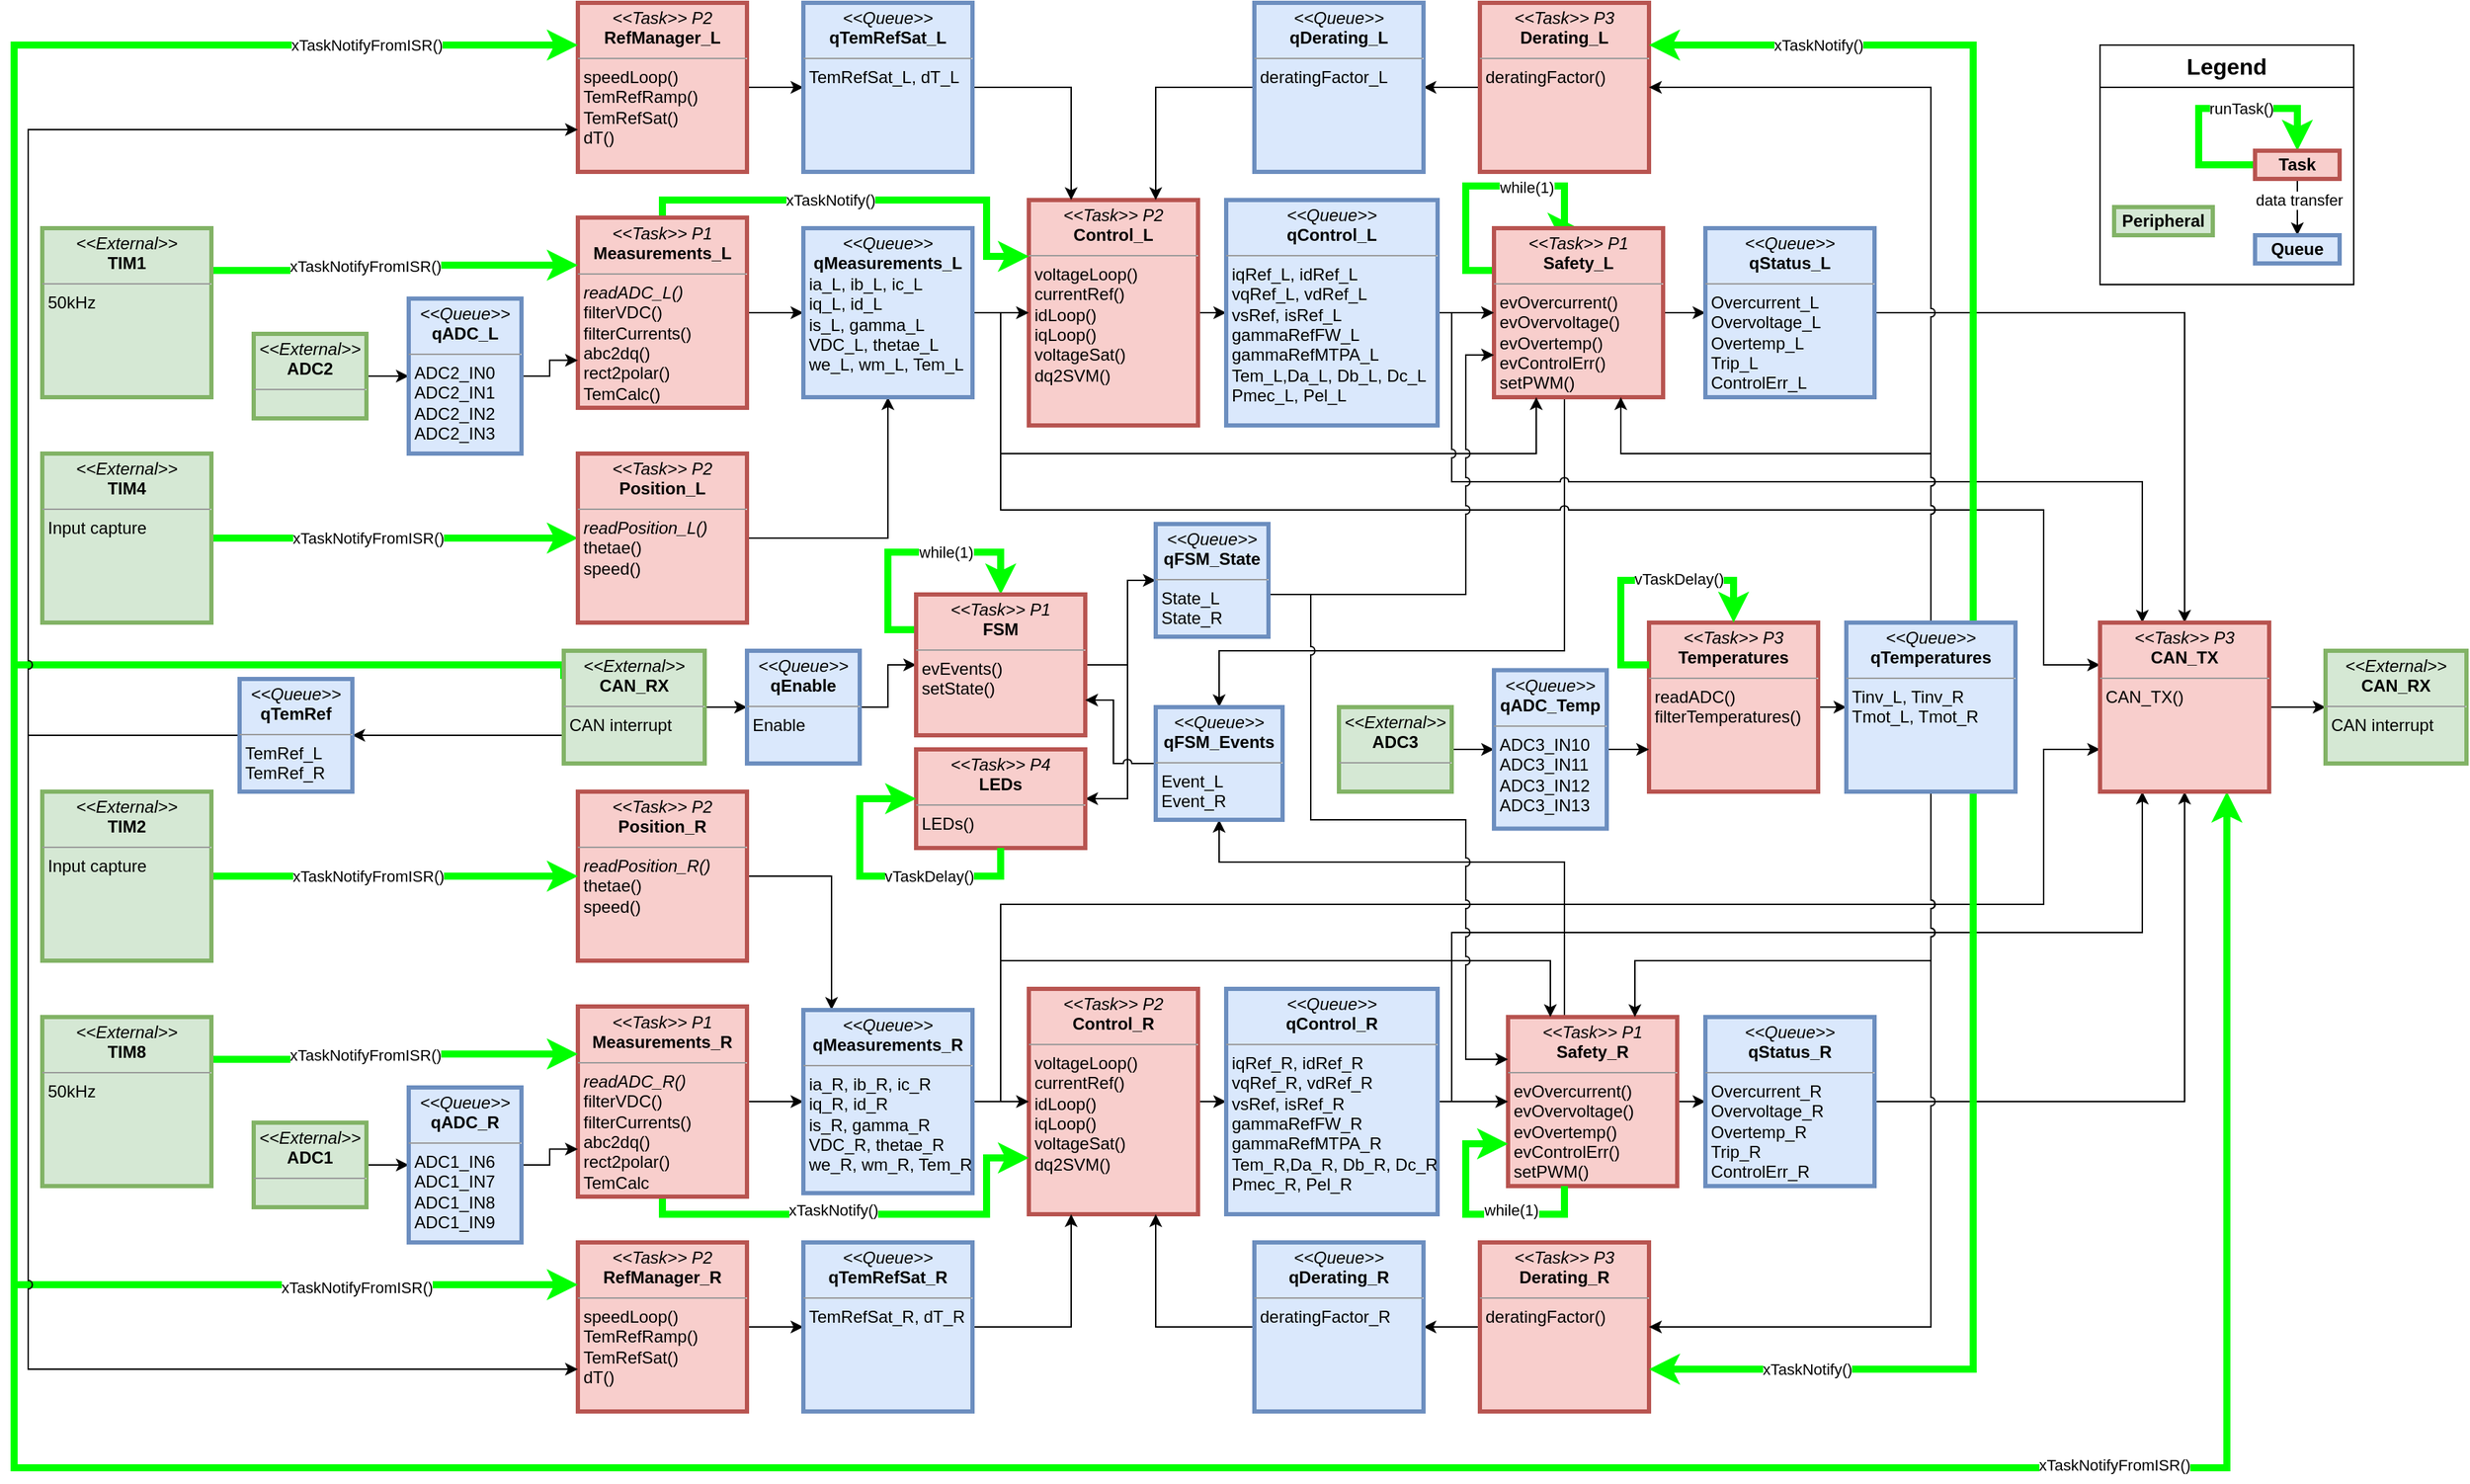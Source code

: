 <mxfile version="23.1.5" type="device">
  <diagram name="Página-1" id="ezASdXojOSA2GUpr3zk-">
    <mxGraphModel dx="2514" dy="1040" grid="1" gridSize="10" guides="1" tooltips="1" connect="1" arrows="1" fold="1" page="1" pageScale="1" pageWidth="827" pageHeight="1169" math="0" shadow="0">
      <root>
        <mxCell id="0" />
        <mxCell id="1" parent="0" />
        <mxCell id="oMrwoiRcGXY_ZSWIXKVv-12" value="" style="whiteSpace=wrap;html=1;" parent="1" vertex="1">
          <mxGeometry x="1120" y="110" width="180" height="170" as="geometry" />
        </mxCell>
        <mxCell id="mj1a00FP2Du6xyGbZo0E-66" style="edgeStyle=orthogonalEdgeStyle;rounded=0;orthogonalLoop=1;jettySize=auto;html=1;strokeWidth=5;strokeColor=#00FF00;entryX=0;entryY=0.5;entryDx=0;entryDy=0;exitX=1;exitY=0.5;exitDx=0;exitDy=0;jumpStyle=arc;" parent="1" source="mj1a00FP2Du6xyGbZo0E-65" target="mj1a00FP2Du6xyGbZo0E-5" edge="1">
          <mxGeometry relative="1" as="geometry">
            <mxPoint x="-100" y="480" as="sourcePoint" />
            <mxPoint x="30" y="440" as="targetPoint" />
          </mxGeometry>
        </mxCell>
        <mxCell id="mj1a00FP2Du6xyGbZo0E-67" value="xTaskNotifyFromISR()" style="edgeLabel;html=1;align=center;verticalAlign=middle;resizable=0;points=[];" parent="mj1a00FP2Du6xyGbZo0E-66" vertex="1" connectable="0">
          <mxGeometry x="0.026" relative="1" as="geometry">
            <mxPoint x="-23" as="offset" />
          </mxGeometry>
        </mxCell>
        <mxCell id="mj1a00FP2Du6xyGbZo0E-30" style="edgeStyle=orthogonalEdgeStyle;rounded=0;orthogonalLoop=1;jettySize=auto;html=1;entryX=0;entryY=0.5;entryDx=0;entryDy=0;" parent="1" source="mj1a00FP2Du6xyGbZo0E-1" target="mj1a00FP2Du6xyGbZo0E-10" edge="1">
          <mxGeometry relative="1" as="geometry" />
        </mxCell>
        <mxCell id="mj1a00FP2Du6xyGbZo0E-1" value="&lt;p style=&quot;margin:0px;margin-top:4px;text-align:center;&quot;&gt;&lt;i&gt;&amp;lt;&amp;lt;Task&amp;gt;&amp;gt; P2&lt;/i&gt;&lt;br&gt;&lt;b&gt;Control_&lt;/b&gt;&lt;b style=&quot;background-color: initial;&quot;&gt;L&lt;/b&gt;&lt;/p&gt;&lt;hr size=&quot;1&quot;&gt;&lt;p style=&quot;margin:0px;margin-left:4px;&quot;&gt;voltageLoop()&lt;/p&gt;&lt;p style=&quot;margin:0px;margin-left:4px;&quot;&gt;currentRef()&lt;/p&gt;&lt;p style=&quot;margin:0px;margin-left:4px;&quot;&gt;idLoop()&lt;/p&gt;&lt;p style=&quot;margin:0px;margin-left:4px;&quot;&gt;iqLoop()&lt;/p&gt;&lt;p style=&quot;margin:0px;margin-left:4px;&quot;&gt;voltageSat()&lt;/p&gt;&lt;p style=&quot;margin:0px;margin-left:4px;&quot;&gt;dq2SVM()&lt;/p&gt;&lt;p style=&quot;margin:0px;margin-left:4px;&quot;&gt;&lt;br&gt;&lt;/p&gt;" style="verticalAlign=top;align=left;overflow=fill;fontSize=12;fontFamily=Helvetica;html=1;rounded=0;shadow=0;comic=0;labelBackgroundColor=none;strokeWidth=3;strokeColor=#b85450;fillColor=#f8cecc;" parent="1" vertex="1">
          <mxGeometry x="360" y="220" width="120" height="160" as="geometry" />
        </mxCell>
        <mxCell id="mj1a00FP2Du6xyGbZo0E-27" style="edgeStyle=orthogonalEdgeStyle;rounded=0;orthogonalLoop=1;jettySize=auto;html=1;entryX=0;entryY=0.5;entryDx=0;entryDy=0;jumpStyle=arc;" parent="1" source="mj1a00FP2Du6xyGbZo0E-3" target="mj1a00FP2Du6xyGbZo0E-9" edge="1">
          <mxGeometry relative="1" as="geometry" />
        </mxCell>
        <mxCell id="mj1a00FP2Du6xyGbZo0E-59" style="edgeStyle=orthogonalEdgeStyle;rounded=0;orthogonalLoop=1;jettySize=auto;html=1;entryX=0;entryY=0.25;entryDx=0;entryDy=0;strokeWidth=5;strokeColor=#00FF00;jumpStyle=arc;" parent="1" source="mj1a00FP2Du6xyGbZo0E-3" target="mj1a00FP2Du6xyGbZo0E-1" edge="1">
          <mxGeometry relative="1" as="geometry">
            <Array as="points">
              <mxPoint x="100" y="220" />
              <mxPoint x="330" y="220" />
              <mxPoint x="330" y="260" />
            </Array>
          </mxGeometry>
        </mxCell>
        <mxCell id="mj1a00FP2Du6xyGbZo0E-60" value="xTaskNotify()" style="edgeLabel;html=1;align=center;verticalAlign=middle;resizable=0;points=[];" parent="mj1a00FP2Du6xyGbZo0E-59" vertex="1" connectable="0">
          <mxGeometry x="-0.163" relative="1" as="geometry">
            <mxPoint as="offset" />
          </mxGeometry>
        </mxCell>
        <mxCell id="mj1a00FP2Du6xyGbZo0E-3" value="&lt;p style=&quot;margin:0px;margin-top:4px;text-align:center;&quot;&gt;&lt;i&gt;&amp;lt;&amp;lt;Task&amp;gt;&amp;gt; P1&lt;/i&gt;&lt;br&gt;&lt;b&gt;Measurements_&lt;/b&gt;&lt;b style=&quot;background-color: initial;&quot;&gt;L&lt;/b&gt;&lt;/p&gt;&lt;hr size=&quot;1&quot;&gt;&lt;p style=&quot;margin:0px;margin-left:4px;&quot;&gt;&lt;i&gt;readADC_L()&lt;/i&gt;&lt;/p&gt;&lt;p style=&quot;margin:0px;margin-left:4px;&quot;&gt;filterVDC()&lt;/p&gt;&lt;p style=&quot;margin:0px;margin-left:4px;&quot;&gt;filterCurrents()&lt;/p&gt;&lt;p style=&quot;margin:0px;margin-left:4px;&quot;&gt;abc2dq()&lt;/p&gt;&lt;p style=&quot;margin:0px;margin-left:4px;&quot;&gt;rect2polar()&lt;/p&gt;&lt;p style=&quot;margin:0px;margin-left:4px;&quot;&gt;TemCalc()&lt;/p&gt;" style="verticalAlign=top;align=left;overflow=fill;fontSize=12;fontFamily=Helvetica;html=1;rounded=0;shadow=0;comic=0;labelBackgroundColor=none;strokeWidth=3;strokeColor=#b85450;fillColor=#f8cecc;" parent="1" vertex="1">
          <mxGeometry x="40" y="232.5" width="120" height="135" as="geometry" />
        </mxCell>
        <mxCell id="mj1a00FP2Du6xyGbZo0E-43" style="edgeStyle=orthogonalEdgeStyle;rounded=0;orthogonalLoop=1;jettySize=auto;html=1;entryX=0;entryY=0.5;entryDx=0;entryDy=0;jumpStyle=arc;" parent="1" source="mj1a00FP2Du6xyGbZo0E-4" target="mj1a00FP2Du6xyGbZo0E-41" edge="1">
          <mxGeometry relative="1" as="geometry" />
        </mxCell>
        <mxCell id="mj1a00FP2Du6xyGbZo0E-140" style="edgeStyle=orthogonalEdgeStyle;rounded=0;orthogonalLoop=1;jettySize=auto;html=1;exitX=0.5;exitY=1;exitDx=0;exitDy=0;jumpStyle=arc;entryX=0.5;entryY=0;entryDx=0;entryDy=0;" parent="1" source="mj1a00FP2Du6xyGbZo0E-4" target="mj1a00FP2Du6xyGbZo0E-137" edge="1">
          <mxGeometry relative="1" as="geometry">
            <Array as="points">
              <mxPoint x="740" y="360" />
              <mxPoint x="740" y="540" />
              <mxPoint x="495" y="540" />
            </Array>
            <mxPoint x="490" y="570" as="targetPoint" />
          </mxGeometry>
        </mxCell>
        <mxCell id="mj1a00FP2Du6xyGbZo0E-149" style="edgeStyle=orthogonalEdgeStyle;rounded=0;orthogonalLoop=1;jettySize=auto;html=1;exitX=0;exitY=0.25;exitDx=0;exitDy=0;entryX=0.5;entryY=0;entryDx=0;entryDy=0;strokeWidth=5;strokeColor=#00FF00;" parent="1" source="mj1a00FP2Du6xyGbZo0E-4" target="mj1a00FP2Du6xyGbZo0E-4" edge="1">
          <mxGeometry relative="1" as="geometry">
            <mxPoint x="730" y="230" as="targetPoint" />
            <Array as="points">
              <mxPoint x="670" y="270" />
              <mxPoint x="670" y="210" />
              <mxPoint x="740" y="210" />
              <mxPoint x="740" y="240" />
            </Array>
          </mxGeometry>
        </mxCell>
        <mxCell id="mj1a00FP2Du6xyGbZo0E-153" value="while(1)" style="edgeLabel;html=1;align=center;verticalAlign=middle;resizable=0;points=[];" parent="mj1a00FP2Du6xyGbZo0E-149" vertex="1" connectable="0">
          <mxGeometry x="0.292" y="-1" relative="1" as="geometry">
            <mxPoint as="offset" />
          </mxGeometry>
        </mxCell>
        <mxCell id="mj1a00FP2Du6xyGbZo0E-4" value="&lt;p style=&quot;margin:0px;margin-top:4px;text-align:center;&quot;&gt;&lt;i&gt;&amp;lt;&amp;lt;Task&amp;gt;&amp;gt;&amp;nbsp;&lt;/i&gt;&lt;i style=&quot;border-color: var(--border-color);&quot;&gt;P1&lt;/i&gt;&lt;br&gt;&lt;b&gt;Safety_L&lt;/b&gt;&lt;/p&gt;&lt;hr size=&quot;1&quot;&gt;&lt;p style=&quot;margin:0px;margin-left:4px;&quot;&gt;evOvercurrent()&lt;/p&gt;&lt;p style=&quot;border-color: var(--border-color); margin: 0px 0px 0px 4px;&quot;&gt;evOvervoltage()&lt;/p&gt;&lt;p style=&quot;border-color: var(--border-color); margin: 0px 0px 0px 4px;&quot;&gt;evOvertemp()&lt;/p&gt;&lt;p style=&quot;border-color: var(--border-color); margin: 0px 0px 0px 4px;&quot;&gt;evControlErr()&lt;/p&gt;&lt;p style=&quot;border-color: var(--border-color); margin: 0px 0px 0px 4px;&quot;&gt;setPWM()&lt;/p&gt;" style="verticalAlign=top;align=left;overflow=fill;fontSize=12;fontFamily=Helvetica;html=1;rounded=0;shadow=0;comic=0;labelBackgroundColor=none;strokeWidth=3;strokeColor=#b85450;fillColor=#f8cecc;" parent="1" vertex="1">
          <mxGeometry x="690" y="240" width="120" height="120" as="geometry" />
        </mxCell>
        <mxCell id="mj1a00FP2Du6xyGbZo0E-29" style="edgeStyle=orthogonalEdgeStyle;rounded=0;orthogonalLoop=1;jettySize=auto;html=1;entryX=0.5;entryY=1;entryDx=0;entryDy=0;jumpStyle=arc;" parent="1" source="mj1a00FP2Du6xyGbZo0E-5" target="mj1a00FP2Du6xyGbZo0E-9" edge="1">
          <mxGeometry relative="1" as="geometry" />
        </mxCell>
        <mxCell id="mj1a00FP2Du6xyGbZo0E-5" value="&lt;p style=&quot;margin:0px;margin-top:4px;text-align:center;&quot;&gt;&lt;i&gt;&amp;lt;&amp;lt;Task&amp;gt;&amp;gt; P2&lt;/i&gt;&lt;br&gt;&lt;b&gt;Position&lt;/b&gt;&lt;b style=&quot;background-color: initial;&quot;&gt;_&lt;/b&gt;&lt;b style=&quot;background-color: initial;&quot;&gt;L&lt;/b&gt;&lt;/p&gt;&lt;hr size=&quot;1&quot;&gt;&lt;p style=&quot;margin:0px;margin-left:4px;&quot;&gt;&lt;i&gt;readPosition_L()&lt;/i&gt;&lt;/p&gt;&lt;p style=&quot;margin:0px;margin-left:4px;&quot;&gt;thetae()&lt;/p&gt;&lt;p style=&quot;margin:0px;margin-left:4px;&quot;&gt;speed()&lt;/p&gt;" style="verticalAlign=top;align=left;overflow=fill;fontSize=12;fontFamily=Helvetica;html=1;rounded=0;shadow=0;comic=0;labelBackgroundColor=none;strokeWidth=3;strokeColor=#b85450;fillColor=#f8cecc;" parent="1" vertex="1">
          <mxGeometry x="40" y="400" width="120" height="120" as="geometry" />
        </mxCell>
        <mxCell id="mj1a00FP2Du6xyGbZo0E-23" style="edgeStyle=orthogonalEdgeStyle;rounded=0;orthogonalLoop=1;jettySize=auto;html=1;entryX=0;entryY=0.5;entryDx=0;entryDy=0;jumpStyle=arc;" parent="1" source="mj1a00FP2Du6xyGbZo0E-6" target="mj1a00FP2Du6xyGbZo0E-12" edge="1">
          <mxGeometry relative="1" as="geometry" />
        </mxCell>
        <mxCell id="mj1a00FP2Du6xyGbZo0E-6" value="&lt;p style=&quot;margin:0px;margin-top:4px;text-align:center;&quot;&gt;&lt;i&gt;&amp;lt;&amp;lt;Task&amp;gt;&amp;gt; P2&lt;/i&gt;&lt;br&gt;&lt;b&gt;RefManager_&lt;/b&gt;&lt;b style=&quot;background-color: initial;&quot;&gt;L&lt;/b&gt;&lt;/p&gt;&lt;hr size=&quot;1&quot;&gt;&lt;p style=&quot;margin:0px;margin-left:4px;&quot;&gt;speedLoop()&lt;/p&gt;&lt;p style=&quot;margin:0px;margin-left:4px;&quot;&gt;&lt;span style=&quot;background-color: initial;&quot;&gt;TemRefRamp()&lt;/span&gt;&lt;br&gt;&lt;/p&gt;&lt;p style=&quot;border-color: var(--border-color); margin: 0px 0px 0px 4px;&quot;&gt;TemRefSat()&lt;/p&gt;&lt;p style=&quot;margin:0px;margin-left:4px;&quot;&gt;dT()&lt;/p&gt;" style="verticalAlign=top;align=left;overflow=fill;fontSize=12;fontFamily=Helvetica;html=1;rounded=0;shadow=0;comic=0;labelBackgroundColor=none;strokeWidth=3;strokeColor=#b85450;fillColor=#f8cecc;" parent="1" vertex="1">
          <mxGeometry x="40" y="80" width="120" height="120" as="geometry" />
        </mxCell>
        <mxCell id="mj1a00FP2Du6xyGbZo0E-32" style="edgeStyle=orthogonalEdgeStyle;rounded=0;orthogonalLoop=1;jettySize=auto;html=1;entryX=1;entryY=0.5;entryDx=0;entryDy=0;jumpStyle=arc;" parent="1" source="mj1a00FP2Du6xyGbZo0E-7" target="mj1a00FP2Du6xyGbZo0E-11" edge="1">
          <mxGeometry relative="1" as="geometry" />
        </mxCell>
        <mxCell id="mj1a00FP2Du6xyGbZo0E-7" value="&lt;p style=&quot;margin:0px;margin-top:4px;text-align:center;&quot;&gt;&lt;i&gt;&amp;lt;&amp;lt;Task&amp;gt;&amp;gt; P3&lt;/i&gt;&lt;br&gt;&lt;b&gt;Derating_&lt;/b&gt;&lt;b style=&quot;background-color: initial;&quot;&gt;L&lt;/b&gt;&lt;/p&gt;&lt;hr size=&quot;1&quot;&gt;&lt;p style=&quot;margin:0px;margin-left:4px;&quot;&gt;deratingFactor()&lt;/p&gt;" style="verticalAlign=top;align=left;overflow=fill;fontSize=12;fontFamily=Helvetica;html=1;rounded=0;shadow=0;comic=0;labelBackgroundColor=none;strokeWidth=3;strokeColor=#b85450;fillColor=#f8cecc;" parent="1" vertex="1">
          <mxGeometry x="680" y="80" width="120" height="120" as="geometry" />
        </mxCell>
        <mxCell id="mj1a00FP2Du6xyGbZo0E-28" style="edgeStyle=orthogonalEdgeStyle;rounded=0;orthogonalLoop=1;jettySize=auto;html=1;entryX=0;entryY=0.5;entryDx=0;entryDy=0;" parent="1" source="mj1a00FP2Du6xyGbZo0E-9" target="mj1a00FP2Du6xyGbZo0E-1" edge="1">
          <mxGeometry relative="1" as="geometry" />
        </mxCell>
        <mxCell id="mj1a00FP2Du6xyGbZo0E-39" style="edgeStyle=orthogonalEdgeStyle;rounded=0;orthogonalLoop=1;jettySize=auto;html=1;entryX=0.25;entryY=1;entryDx=0;entryDy=0;jumpStyle=arc;" parent="1" source="mj1a00FP2Du6xyGbZo0E-9" target="mj1a00FP2Du6xyGbZo0E-4" edge="1">
          <mxGeometry relative="1" as="geometry">
            <Array as="points">
              <mxPoint x="340" y="300" />
              <mxPoint x="340" y="400" />
              <mxPoint x="720" y="400" />
            </Array>
          </mxGeometry>
        </mxCell>
        <mxCell id="mj1a00FP2Du6xyGbZo0E-162" style="edgeStyle=orthogonalEdgeStyle;rounded=0;orthogonalLoop=1;jettySize=auto;html=1;entryX=0;entryY=0.25;entryDx=0;entryDy=0;jumpStyle=arc;" parent="1" source="mj1a00FP2Du6xyGbZo0E-9" target="mj1a00FP2Du6xyGbZo0E-158" edge="1">
          <mxGeometry relative="1" as="geometry">
            <Array as="points">
              <mxPoint x="340" y="300" />
              <mxPoint x="340" y="440" />
              <mxPoint x="1080" y="440" />
              <mxPoint x="1080" y="550" />
            </Array>
          </mxGeometry>
        </mxCell>
        <mxCell id="mj1a00FP2Du6xyGbZo0E-9" value="&lt;p style=&quot;margin:0px;margin-top:4px;text-align:center;&quot;&gt;&lt;i&gt;&amp;lt;&amp;lt;Queue&amp;gt;&amp;gt;&lt;/i&gt;&lt;br&gt;&lt;b&gt;qMeasurements_&lt;/b&gt;&lt;b style=&quot;background-color: initial;&quot;&gt;L&lt;/b&gt;&lt;/p&gt;&lt;p style=&quot;margin:0px;margin-left:4px;&quot;&gt;ia_L, ib_L, ic_L&lt;/p&gt;&lt;p style=&quot;margin:0px;margin-left:4px;&quot;&gt;iq_L, id_L&lt;/p&gt;&lt;p style=&quot;margin:0px;margin-left:4px;&quot;&gt;is_L, gamma_L&lt;/p&gt;&lt;p style=&quot;margin:0px;margin-left:4px;&quot;&gt;VDC_L, thetae_L&lt;/p&gt;&lt;p style=&quot;margin:0px;margin-left:4px;&quot;&gt;we_L, wm_L, Tem_L&lt;/p&gt;" style="verticalAlign=top;align=left;overflow=fill;fontSize=12;fontFamily=Helvetica;html=1;rounded=0;shadow=0;comic=0;labelBackgroundColor=none;strokeWidth=3;strokeColor=#6c8ebf;fillColor=#dae8fc;" parent="1" vertex="1">
          <mxGeometry x="200" y="240" width="120" height="120" as="geometry" />
        </mxCell>
        <mxCell id="mj1a00FP2Du6xyGbZo0E-31" style="edgeStyle=orthogonalEdgeStyle;rounded=0;orthogonalLoop=1;jettySize=auto;html=1;entryX=0;entryY=0.5;entryDx=0;entryDy=0;jumpStyle=arc;" parent="1" source="mj1a00FP2Du6xyGbZo0E-10" target="mj1a00FP2Du6xyGbZo0E-4" edge="1">
          <mxGeometry relative="1" as="geometry" />
        </mxCell>
        <mxCell id="mj1a00FP2Du6xyGbZo0E-161" style="edgeStyle=orthogonalEdgeStyle;rounded=0;orthogonalLoop=1;jettySize=auto;html=1;entryX=0.25;entryY=0;entryDx=0;entryDy=0;jumpStyle=arc;" parent="1" source="mj1a00FP2Du6xyGbZo0E-10" target="mj1a00FP2Du6xyGbZo0E-158" edge="1">
          <mxGeometry relative="1" as="geometry">
            <Array as="points">
              <mxPoint x="660" y="300" />
              <mxPoint x="660" y="420" />
              <mxPoint x="1150" y="420" />
            </Array>
          </mxGeometry>
        </mxCell>
        <mxCell id="mj1a00FP2Du6xyGbZo0E-10" value="&lt;p style=&quot;margin:0px;margin-top:4px;text-align:center;&quot;&gt;&lt;i&gt;&amp;lt;&amp;lt;Queue&amp;gt;&amp;gt;&lt;/i&gt;&lt;br&gt;&lt;b&gt;qControl_&lt;/b&gt;&lt;b style=&quot;background-color: initial;&quot;&gt;L&lt;/b&gt;&lt;/p&gt;&lt;hr size=&quot;1&quot;&gt;&lt;p style=&quot;margin:0px;margin-left:4px;&quot;&gt;iqRef_L, idRef_L&amp;nbsp;&lt;/p&gt;&lt;p style=&quot;margin:0px;margin-left:4px;&quot;&gt;vqRef_L, vdRef_L&lt;/p&gt;&lt;p style=&quot;margin:0px;margin-left:4px;&quot;&gt;vsRef, isRef_L&lt;/p&gt;&lt;p style=&quot;margin:0px;margin-left:4px;&quot;&gt;gammaRefFW_L&lt;/p&gt;&lt;p style=&quot;margin:0px;margin-left:4px;&quot;&gt;gammaRefMTPA_L&lt;/p&gt;&lt;p style=&quot;margin:0px;margin-left:4px;&quot;&gt;&lt;span style=&quot;background-color: initial;&quot;&gt;Tem_L,&lt;/span&gt;Da_L, Db_L, Dc_L&lt;/p&gt;&lt;p style=&quot;margin:0px;margin-left:4px;&quot;&gt;&lt;span style=&quot;background-color: initial;&quot;&gt;Pmec_L, Pel_L&lt;/span&gt;&lt;/p&gt;" style="verticalAlign=top;align=left;overflow=fill;fontSize=12;fontFamily=Helvetica;html=1;rounded=0;shadow=0;comic=0;labelBackgroundColor=none;strokeWidth=3;strokeColor=#6c8ebf;fillColor=#dae8fc;" parent="1" vertex="1">
          <mxGeometry x="500" y="220" width="150" height="160" as="geometry" />
        </mxCell>
        <mxCell id="mj1a00FP2Du6xyGbZo0E-25" style="edgeStyle=orthogonalEdgeStyle;rounded=0;orthogonalLoop=1;jettySize=auto;html=1;entryX=0.75;entryY=0;entryDx=0;entryDy=0;jumpStyle=arc;" parent="1" source="mj1a00FP2Du6xyGbZo0E-11" target="mj1a00FP2Du6xyGbZo0E-1" edge="1">
          <mxGeometry relative="1" as="geometry" />
        </mxCell>
        <mxCell id="mj1a00FP2Du6xyGbZo0E-11" value="&lt;p style=&quot;margin:0px;margin-top:4px;text-align:center;&quot;&gt;&lt;i&gt;&amp;lt;&amp;lt;Queue&amp;gt;&amp;gt;&lt;/i&gt;&lt;br&gt;&lt;b&gt;qDerating_&lt;/b&gt;&lt;b style=&quot;background-color: initial;&quot;&gt;L&lt;/b&gt;&lt;/p&gt;&lt;hr size=&quot;1&quot;&gt;&lt;p style=&quot;margin:0px;margin-left:4px;&quot;&gt;deratingFactor_L&lt;/p&gt;" style="verticalAlign=top;align=left;overflow=fill;fontSize=12;fontFamily=Helvetica;html=1;rounded=0;shadow=0;comic=0;labelBackgroundColor=none;strokeWidth=3;strokeColor=#6c8ebf;fillColor=#dae8fc;" parent="1" vertex="1">
          <mxGeometry x="520" y="80" width="120" height="120" as="geometry" />
        </mxCell>
        <mxCell id="mj1a00FP2Du6xyGbZo0E-24" style="edgeStyle=orthogonalEdgeStyle;rounded=0;orthogonalLoop=1;jettySize=auto;html=1;entryX=0.25;entryY=0;entryDx=0;entryDy=0;jumpStyle=arc;" parent="1" source="mj1a00FP2Du6xyGbZo0E-12" target="mj1a00FP2Du6xyGbZo0E-1" edge="1">
          <mxGeometry relative="1" as="geometry" />
        </mxCell>
        <mxCell id="mj1a00FP2Du6xyGbZo0E-12" value="&lt;p style=&quot;margin:0px;margin-top:4px;text-align:center;&quot;&gt;&lt;i&gt;&amp;lt;&amp;lt;Queue&amp;gt;&amp;gt;&lt;/i&gt;&lt;br&gt;&lt;b&gt;qTemRefSat_&lt;/b&gt;&lt;b style=&quot;background-color: initial;&quot;&gt;L&lt;/b&gt;&lt;/p&gt;&lt;hr size=&quot;1&quot;&gt;&lt;p style=&quot;margin:0px;margin-left:4px;&quot;&gt;TemRefSat_L, dT_L&lt;/p&gt;" style="verticalAlign=top;align=left;overflow=fill;fontSize=12;fontFamily=Helvetica;html=1;rounded=0;shadow=0;comic=0;labelBackgroundColor=none;strokeWidth=3;strokeColor=#6c8ebf;fillColor=#dae8fc;" parent="1" vertex="1">
          <mxGeometry x="200" y="80" width="120" height="120" as="geometry" />
        </mxCell>
        <mxCell id="mj1a00FP2Du6xyGbZo0E-37" style="edgeStyle=orthogonalEdgeStyle;rounded=0;orthogonalLoop=1;jettySize=auto;html=1;entryX=0;entryY=0.5;entryDx=0;entryDy=0;" parent="1" source="mj1a00FP2Du6xyGbZo0E-13" target="mj1a00FP2Du6xyGbZo0E-20" edge="1">
          <mxGeometry relative="1" as="geometry" />
        </mxCell>
        <mxCell id="mj1a00FP2Du6xyGbZo0E-13" value="&lt;p style=&quot;margin:0px;margin-top:4px;text-align:center;&quot;&gt;&lt;i&gt;&amp;lt;&amp;lt;Task&amp;gt;&amp;gt; P2&lt;/i&gt;&lt;br&gt;&lt;b&gt;Control_&lt;/b&gt;&lt;b style=&quot;background-color: initial;&quot;&gt;R&lt;/b&gt;&lt;/p&gt;&lt;hr size=&quot;1&quot;&gt;&lt;p style=&quot;border-color: var(--border-color); margin: 0px 0px 0px 4px;&quot;&gt;voltageLoop()&lt;/p&gt;&lt;p style=&quot;border-color: var(--border-color); margin: 0px 0px 0px 4px;&quot;&gt;currentRef()&lt;/p&gt;&lt;p style=&quot;border-color: var(--border-color); margin: 0px 0px 0px 4px;&quot;&gt;idLoop()&lt;/p&gt;&lt;p style=&quot;border-color: var(--border-color); margin: 0px 0px 0px 4px;&quot;&gt;iqLoop()&lt;/p&gt;&lt;p style=&quot;border-color: var(--border-color); margin: 0px 0px 0px 4px;&quot;&gt;voltageSat()&lt;/p&gt;&lt;p style=&quot;border-color: var(--border-color); margin: 0px 0px 0px 4px;&quot;&gt;dq2SVM()&lt;/p&gt;" style="verticalAlign=top;align=left;overflow=fill;fontSize=12;fontFamily=Helvetica;html=1;rounded=0;shadow=0;comic=0;labelBackgroundColor=none;strokeWidth=3;strokeColor=#b85450;fillColor=#f8cecc;" parent="1" vertex="1">
          <mxGeometry x="360" y="780" width="120" height="160" as="geometry" />
        </mxCell>
        <mxCell id="mj1a00FP2Du6xyGbZo0E-35" style="edgeStyle=orthogonalEdgeStyle;rounded=0;orthogonalLoop=1;jettySize=auto;html=1;entryX=0;entryY=0.5;entryDx=0;entryDy=0;" parent="1" source="mj1a00FP2Du6xyGbZo0E-14" target="mj1a00FP2Du6xyGbZo0E-19" edge="1">
          <mxGeometry relative="1" as="geometry" />
        </mxCell>
        <mxCell id="mj1a00FP2Du6xyGbZo0E-97" style="edgeStyle=orthogonalEdgeStyle;rounded=0;orthogonalLoop=1;jettySize=auto;html=1;entryX=0;entryY=0.75;entryDx=0;entryDy=0;strokeWidth=5;strokeColor=#00FF00;jumpStyle=arc;" parent="1" source="mj1a00FP2Du6xyGbZo0E-14" target="mj1a00FP2Du6xyGbZo0E-13" edge="1">
          <mxGeometry relative="1" as="geometry">
            <Array as="points">
              <mxPoint x="100" y="940" />
              <mxPoint x="330" y="940" />
              <mxPoint x="330" y="900" />
            </Array>
          </mxGeometry>
        </mxCell>
        <mxCell id="mj1a00FP2Du6xyGbZo0E-98" value="xTaskNotify()" style="edgeLabel;html=1;align=center;verticalAlign=middle;resizable=0;points=[];" parent="mj1a00FP2Du6xyGbZo0E-97" vertex="1" connectable="0">
          <mxGeometry x="-0.145" y="3" relative="1" as="geometry">
            <mxPoint as="offset" />
          </mxGeometry>
        </mxCell>
        <mxCell id="mj1a00FP2Du6xyGbZo0E-14" value="&lt;p style=&quot;margin:0px;margin-top:4px;text-align:center;&quot;&gt;&lt;i&gt;&amp;lt;&amp;lt;Task&amp;gt;&amp;gt; P1&lt;/i&gt;&lt;br&gt;&lt;b&gt;Measurements_&lt;/b&gt;&lt;b style=&quot;background-color: initial;&quot;&gt;R&lt;/b&gt;&lt;/p&gt;&lt;hr size=&quot;1&quot;&gt;&lt;p style=&quot;border-color: var(--border-color); margin: 0px 0px 0px 4px;&quot;&gt;&lt;i style=&quot;border-color: var(--border-color);&quot;&gt;readADC_R()&lt;/i&gt;&lt;/p&gt;&lt;p style=&quot;border-color: var(--border-color); margin: 0px 0px 0px 4px;&quot;&gt;filterVDC()&lt;/p&gt;&lt;p style=&quot;border-color: var(--border-color); margin: 0px 0px 0px 4px;&quot;&gt;filterCurrents()&lt;/p&gt;&lt;p style=&quot;border-color: var(--border-color); margin: 0px 0px 0px 4px;&quot;&gt;abc2dq()&lt;/p&gt;&lt;p style=&quot;border-color: var(--border-color); margin: 0px 0px 0px 4px;&quot;&gt;rect2polar()&lt;/p&gt;&lt;p style=&quot;border-color: var(--border-color); margin: 0px 0px 0px 4px;&quot;&gt;TemCalc&lt;/p&gt;" style="verticalAlign=top;align=left;overflow=fill;fontSize=12;fontFamily=Helvetica;html=1;rounded=0;shadow=0;comic=0;labelBackgroundColor=none;strokeWidth=3;strokeColor=#b85450;fillColor=#f8cecc;" parent="1" vertex="1">
          <mxGeometry x="40" y="792.5" width="120" height="135" as="geometry" />
        </mxCell>
        <mxCell id="mj1a00FP2Du6xyGbZo0E-45" style="edgeStyle=orthogonalEdgeStyle;rounded=0;orthogonalLoop=1;jettySize=auto;html=1;entryX=0;entryY=0.5;entryDx=0;entryDy=0;jumpStyle=arc;" parent="1" source="mj1a00FP2Du6xyGbZo0E-15" target="mj1a00FP2Du6xyGbZo0E-44" edge="1">
          <mxGeometry relative="1" as="geometry" />
        </mxCell>
        <mxCell id="mj1a00FP2Du6xyGbZo0E-141" style="edgeStyle=orthogonalEdgeStyle;rounded=0;orthogonalLoop=1;jettySize=auto;html=1;exitX=0.5;exitY=0;exitDx=0;exitDy=0;entryX=0.5;entryY=1;entryDx=0;entryDy=0;jumpStyle=arc;" parent="1" source="mj1a00FP2Du6xyGbZo0E-15" target="mj1a00FP2Du6xyGbZo0E-137" edge="1">
          <mxGeometry relative="1" as="geometry">
            <Array as="points">
              <mxPoint x="740" y="690" />
              <mxPoint x="495" y="690" />
            </Array>
          </mxGeometry>
        </mxCell>
        <mxCell id="mj1a00FP2Du6xyGbZo0E-15" value="&lt;p style=&quot;margin:0px;margin-top:4px;text-align:center;&quot;&gt;&lt;i&gt;&amp;lt;&amp;lt;Task&amp;gt;&amp;gt; P1&lt;/i&gt;&lt;br&gt;&lt;b&gt;Safety_R&lt;/b&gt;&lt;/p&gt;&lt;hr size=&quot;1&quot;&gt;&lt;p style=&quot;border-color: var(--border-color); margin: 0px 0px 0px 4px;&quot;&gt;evOvercurrent()&lt;/p&gt;&lt;p style=&quot;border-color: var(--border-color); margin: 0px 0px 0px 4px;&quot;&gt;evOvervoltage()&lt;/p&gt;&lt;p style=&quot;border-color: var(--border-color); margin: 0px 0px 0px 4px;&quot;&gt;evOvertemp()&lt;/p&gt;&lt;p style=&quot;border-color: var(--border-color); margin: 0px 0px 0px 4px;&quot;&gt;evControlErr()&lt;/p&gt;&lt;p style=&quot;border-color: var(--border-color); margin: 0px 0px 0px 4px;&quot;&gt;setPWM()&lt;/p&gt;" style="verticalAlign=top;align=left;overflow=fill;fontSize=12;fontFamily=Helvetica;html=1;rounded=0;shadow=0;comic=0;labelBackgroundColor=none;strokeWidth=3;strokeColor=#b85450;fillColor=#f8cecc;" parent="1" vertex="1">
          <mxGeometry x="700" y="800" width="120" height="120" as="geometry" />
        </mxCell>
        <mxCell id="mj1a00FP2Du6xyGbZo0E-34" style="edgeStyle=orthogonalEdgeStyle;rounded=0;orthogonalLoop=1;jettySize=auto;html=1;entryX=0.16;entryY=-0.001;entryDx=0;entryDy=0;jumpStyle=arc;entryPerimeter=0;" parent="1" source="mj1a00FP2Du6xyGbZo0E-16" target="mj1a00FP2Du6xyGbZo0E-19" edge="1">
          <mxGeometry relative="1" as="geometry">
            <Array as="points">
              <mxPoint x="220" y="700" />
              <mxPoint x="220" y="795" />
            </Array>
          </mxGeometry>
        </mxCell>
        <mxCell id="mj1a00FP2Du6xyGbZo0E-16" value="&lt;p style=&quot;margin:0px;margin-top:4px;text-align:center;&quot;&gt;&lt;i&gt;&amp;lt;&amp;lt;Task&amp;gt;&amp;gt; P2&lt;/i&gt;&lt;br&gt;&lt;b&gt;Position&lt;/b&gt;&lt;b style=&quot;background-color: initial;&quot;&gt;_&lt;/b&gt;&lt;b style=&quot;background-color: initial;&quot;&gt;R&lt;/b&gt;&lt;/p&gt;&lt;hr size=&quot;1&quot;&gt;&lt;p style=&quot;border-color: var(--border-color); margin: 0px 0px 0px 4px;&quot;&gt;&lt;i style=&quot;border-color: var(--border-color);&quot;&gt;read&lt;i style=&quot;border-color: var(--border-color);&quot;&gt;Position&lt;/i&gt;_R()&lt;/i&gt;&lt;/p&gt;&lt;p style=&quot;border-color: var(--border-color); margin: 0px 0px 0px 4px;&quot;&gt;thetae()&lt;/p&gt;&lt;p style=&quot;border-color: var(--border-color); margin: 0px 0px 0px 4px;&quot;&gt;speed()&lt;/p&gt;" style="verticalAlign=top;align=left;overflow=fill;fontSize=12;fontFamily=Helvetica;html=1;rounded=0;shadow=0;comic=0;labelBackgroundColor=none;strokeWidth=3;strokeColor=#b85450;fillColor=#f8cecc;" parent="1" vertex="1">
          <mxGeometry x="40" y="640" width="120" height="120" as="geometry" />
        </mxCell>
        <mxCell id="mj1a00FP2Du6xyGbZo0E-50" style="edgeStyle=orthogonalEdgeStyle;rounded=0;orthogonalLoop=1;jettySize=auto;html=1;entryX=0;entryY=0.5;entryDx=0;entryDy=0;jumpStyle=arc;" parent="1" source="mj1a00FP2Du6xyGbZo0E-17" target="mj1a00FP2Du6xyGbZo0E-22" edge="1">
          <mxGeometry relative="1" as="geometry" />
        </mxCell>
        <mxCell id="mj1a00FP2Du6xyGbZo0E-17" value="&lt;p style=&quot;margin:0px;margin-top:4px;text-align:center;&quot;&gt;&lt;i&gt;&amp;lt;&amp;lt;Task&amp;gt;&amp;gt; P2&lt;/i&gt;&lt;br&gt;&lt;b&gt;RefManager_&lt;/b&gt;&lt;b style=&quot;background-color: initial;&quot;&gt;R&lt;/b&gt;&lt;/p&gt;&lt;hr size=&quot;1&quot;&gt;&lt;p style=&quot;border-color: var(--border-color); margin: 0px 0px 0px 4px;&quot;&gt;speedLoop()&lt;/p&gt;&lt;p style=&quot;border-color: var(--border-color); margin: 0px 0px 0px 4px;&quot;&gt;TemRefRamp()&lt;br style=&quot;border-color: var(--border-color);&quot;&gt;&lt;/p&gt;&lt;p style=&quot;border-color: var(--border-color); margin: 0px 0px 0px 4px;&quot;&gt;TemRefSat()&lt;/p&gt;&lt;p style=&quot;border-color: var(--border-color); margin: 0px 0px 0px 4px;&quot;&gt;dT()&lt;/p&gt;" style="verticalAlign=top;align=left;overflow=fill;fontSize=12;fontFamily=Helvetica;html=1;rounded=0;shadow=0;comic=0;labelBackgroundColor=none;strokeWidth=3;strokeColor=#b85450;fillColor=#f8cecc;" parent="1" vertex="1">
          <mxGeometry x="40" y="960" width="120" height="120" as="geometry" />
        </mxCell>
        <mxCell id="mj1a00FP2Du6xyGbZo0E-47" style="edgeStyle=orthogonalEdgeStyle;rounded=0;orthogonalLoop=1;jettySize=auto;html=1;entryX=1;entryY=0.5;entryDx=0;entryDy=0;" parent="1" source="mj1a00FP2Du6xyGbZo0E-18" target="mj1a00FP2Du6xyGbZo0E-21" edge="1">
          <mxGeometry relative="1" as="geometry" />
        </mxCell>
        <mxCell id="mj1a00FP2Du6xyGbZo0E-18" value="&lt;p style=&quot;margin:0px;margin-top:4px;text-align:center;&quot;&gt;&lt;i&gt;&amp;lt;&amp;lt;Task&amp;gt;&amp;gt; P3&lt;/i&gt;&lt;br&gt;&lt;b&gt;Derating_&lt;/b&gt;&lt;b style=&quot;background-color: initial;&quot;&gt;R&lt;/b&gt;&lt;/p&gt;&lt;hr size=&quot;1&quot;&gt;&lt;p style=&quot;margin:0px;margin-left:4px;&quot;&gt;deratingFactor()&lt;br&gt;&lt;/p&gt;&lt;p style=&quot;margin:0px;margin-left:4px;&quot;&gt;&lt;br&gt;&lt;/p&gt;" style="verticalAlign=top;align=left;overflow=fill;fontSize=12;fontFamily=Helvetica;html=1;rounded=0;shadow=0;comic=0;labelBackgroundColor=none;strokeWidth=3;strokeColor=#b85450;fillColor=#f8cecc;" parent="1" vertex="1">
          <mxGeometry x="680" y="960" width="120" height="120" as="geometry" />
        </mxCell>
        <mxCell id="mj1a00FP2Du6xyGbZo0E-36" style="edgeStyle=orthogonalEdgeStyle;rounded=0;orthogonalLoop=1;jettySize=auto;html=1;entryX=0;entryY=0.5;entryDx=0;entryDy=0;" parent="1" source="mj1a00FP2Du6xyGbZo0E-19" target="mj1a00FP2Du6xyGbZo0E-13" edge="1">
          <mxGeometry relative="1" as="geometry" />
        </mxCell>
        <mxCell id="mj1a00FP2Du6xyGbZo0E-40" style="edgeStyle=orthogonalEdgeStyle;rounded=0;orthogonalLoop=1;jettySize=auto;html=1;entryX=0.25;entryY=0;entryDx=0;entryDy=0;jumpStyle=arc;" parent="1" source="mj1a00FP2Du6xyGbZo0E-19" target="mj1a00FP2Du6xyGbZo0E-15" edge="1">
          <mxGeometry relative="1" as="geometry">
            <Array as="points">
              <mxPoint x="340" y="860" />
              <mxPoint x="340" y="760" />
              <mxPoint x="730" y="760" />
            </Array>
          </mxGeometry>
        </mxCell>
        <mxCell id="mj1a00FP2Du6xyGbZo0E-164" style="edgeStyle=orthogonalEdgeStyle;rounded=0;orthogonalLoop=1;jettySize=auto;html=1;entryX=0;entryY=0.75;entryDx=0;entryDy=0;" parent="1" source="mj1a00FP2Du6xyGbZo0E-19" target="mj1a00FP2Du6xyGbZo0E-158" edge="1">
          <mxGeometry relative="1" as="geometry">
            <Array as="points">
              <mxPoint x="340" y="860" />
              <mxPoint x="340" y="720" />
              <mxPoint x="1080" y="720" />
              <mxPoint x="1080" y="610" />
            </Array>
          </mxGeometry>
        </mxCell>
        <mxCell id="mj1a00FP2Du6xyGbZo0E-19" value="&lt;p style=&quot;margin:0px;margin-top:4px;text-align:center;&quot;&gt;&lt;i&gt;&amp;lt;&amp;lt;Queue&amp;gt;&amp;gt;&lt;/i&gt;&lt;br&gt;&lt;b&gt;qMeasurements_&lt;/b&gt;&lt;b style=&quot;background-color: initial;&quot;&gt;R&lt;/b&gt;&lt;/p&gt;&lt;hr size=&quot;1&quot;&gt;&lt;p style=&quot;margin:0px;margin-left:4px;&quot;&gt;ia_R, ib_R, ic_R&lt;/p&gt;&lt;p style=&quot;margin:0px;margin-left:4px;&quot;&gt;iq_R, id_R&lt;/p&gt;&lt;p style=&quot;margin:0px;margin-left:4px;&quot;&gt;is_R, gamma_R&lt;/p&gt;&lt;p style=&quot;margin:0px;margin-left:4px;&quot;&gt;VDC_R, thetae_R&lt;/p&gt;&lt;p style=&quot;margin:0px;margin-left:4px;&quot;&gt;we_R, wm_R, Tem_R&lt;/p&gt;" style="verticalAlign=top;align=left;overflow=fill;fontSize=12;fontFamily=Helvetica;html=1;rounded=0;shadow=0;comic=0;labelBackgroundColor=none;strokeWidth=3;strokeColor=#6c8ebf;fillColor=#dae8fc;" parent="1" vertex="1">
          <mxGeometry x="200" y="795" width="120" height="130" as="geometry" />
        </mxCell>
        <mxCell id="mj1a00FP2Du6xyGbZo0E-38" style="edgeStyle=orthogonalEdgeStyle;rounded=0;orthogonalLoop=1;jettySize=auto;html=1;entryX=0;entryY=0.5;entryDx=0;entryDy=0;jumpStyle=arc;" parent="1" source="mj1a00FP2Du6xyGbZo0E-20" target="mj1a00FP2Du6xyGbZo0E-15" edge="1">
          <mxGeometry relative="1" as="geometry" />
        </mxCell>
        <mxCell id="mj1a00FP2Du6xyGbZo0E-163" style="edgeStyle=orthogonalEdgeStyle;rounded=0;orthogonalLoop=1;jettySize=auto;html=1;entryX=0.25;entryY=1;entryDx=0;entryDy=0;" parent="1" source="mj1a00FP2Du6xyGbZo0E-20" target="mj1a00FP2Du6xyGbZo0E-158" edge="1">
          <mxGeometry relative="1" as="geometry">
            <Array as="points">
              <mxPoint x="660" y="860" />
              <mxPoint x="660" y="740" />
              <mxPoint x="1150" y="740" />
            </Array>
          </mxGeometry>
        </mxCell>
        <mxCell id="mj1a00FP2Du6xyGbZo0E-20" value="&lt;p style=&quot;margin:0px;margin-top:4px;text-align:center;&quot;&gt;&lt;i&gt;&amp;lt;&amp;lt;Queue&amp;gt;&amp;gt;&lt;/i&gt;&lt;br&gt;&lt;b&gt;qControl_&lt;/b&gt;&lt;b style=&quot;background-color: initial;&quot;&gt;R&lt;/b&gt;&lt;/p&gt;&lt;hr size=&quot;1&quot;&gt;&lt;p style=&quot;margin:0px;margin-left:4px;&quot;&gt;iqRef_R, idRef_R&amp;nbsp;&lt;/p&gt;&lt;p style=&quot;margin:0px;margin-left:4px;&quot;&gt;vqRef_R, vdRef_R&lt;/p&gt;&lt;p style=&quot;margin:0px;margin-left:4px;&quot;&gt;vsRef, isRef_R&lt;/p&gt;&lt;p style=&quot;margin:0px;margin-left:4px;&quot;&gt;gammaRefFW_R&lt;/p&gt;&lt;p style=&quot;margin:0px;margin-left:4px;&quot;&gt;gammaRefMTPA_R&lt;/p&gt;&lt;p style=&quot;border-color: var(--border-color); margin: 0px 0px 0px 4px;&quot;&gt;Tem_R,Da_R, Db_R, Dc_R&lt;/p&gt;&lt;p style=&quot;margin:0px;margin-left:4px;&quot;&gt;&lt;span style=&quot;background-color: initial;&quot;&gt;Pmec_R, Pel_R&lt;/span&gt;&lt;br&gt;&lt;/p&gt;" style="verticalAlign=top;align=left;overflow=fill;fontSize=12;fontFamily=Helvetica;html=1;rounded=0;shadow=0;comic=0;labelBackgroundColor=none;strokeWidth=3;strokeColor=#6c8ebf;fillColor=#dae8fc;" parent="1" vertex="1">
          <mxGeometry x="500" y="780" width="150" height="160" as="geometry" />
        </mxCell>
        <mxCell id="mj1a00FP2Du6xyGbZo0E-48" style="edgeStyle=orthogonalEdgeStyle;rounded=0;orthogonalLoop=1;jettySize=auto;html=1;entryX=0.75;entryY=1;entryDx=0;entryDy=0;jumpStyle=arc;" parent="1" source="mj1a00FP2Du6xyGbZo0E-21" target="mj1a00FP2Du6xyGbZo0E-13" edge="1">
          <mxGeometry relative="1" as="geometry" />
        </mxCell>
        <mxCell id="mj1a00FP2Du6xyGbZo0E-21" value="&lt;p style=&quot;margin:0px;margin-top:4px;text-align:center;&quot;&gt;&lt;i&gt;&amp;lt;&amp;lt;Queue&amp;gt;&amp;gt;&lt;/i&gt;&lt;br&gt;&lt;b&gt;qDerating_&lt;/b&gt;&lt;b style=&quot;background-color: initial;&quot;&gt;R&lt;/b&gt;&lt;/p&gt;&lt;hr size=&quot;1&quot;&gt;&lt;p style=&quot;margin:0px;margin-left:4px;&quot;&gt;deratingFactor_R&lt;br&gt;&lt;/p&gt;" style="verticalAlign=top;align=left;overflow=fill;fontSize=12;fontFamily=Helvetica;html=1;rounded=0;shadow=0;comic=0;labelBackgroundColor=none;strokeWidth=3;strokeColor=#6c8ebf;fillColor=#dae8fc;" parent="1" vertex="1">
          <mxGeometry x="520" y="960" width="120" height="120" as="geometry" />
        </mxCell>
        <mxCell id="mj1a00FP2Du6xyGbZo0E-49" style="edgeStyle=orthogonalEdgeStyle;rounded=0;orthogonalLoop=1;jettySize=auto;html=1;entryX=0.25;entryY=1;entryDx=0;entryDy=0;jumpStyle=arc;" parent="1" source="mj1a00FP2Du6xyGbZo0E-22" target="mj1a00FP2Du6xyGbZo0E-13" edge="1">
          <mxGeometry relative="1" as="geometry" />
        </mxCell>
        <mxCell id="mj1a00FP2Du6xyGbZo0E-22" value="&lt;p style=&quot;margin:0px;margin-top:4px;text-align:center;&quot;&gt;&lt;i&gt;&amp;lt;&amp;lt;Queue&amp;gt;&amp;gt;&lt;/i&gt;&lt;br&gt;&lt;b&gt;qTemRefSat_&lt;/b&gt;&lt;b style=&quot;background-color: initial;&quot;&gt;R&lt;/b&gt;&lt;/p&gt;&lt;hr size=&quot;1&quot;&gt;&lt;p style=&quot;margin:0px;margin-left:4px;&quot;&gt;TemRefSat_R, dT_R&lt;/p&gt;" style="verticalAlign=top;align=left;overflow=fill;fontSize=12;fontFamily=Helvetica;html=1;rounded=0;shadow=0;comic=0;labelBackgroundColor=none;strokeWidth=3;strokeColor=#6c8ebf;fillColor=#dae8fc;" parent="1" vertex="1">
          <mxGeometry x="200" y="960" width="120" height="120" as="geometry" />
        </mxCell>
        <mxCell id="mj1a00FP2Du6xyGbZo0E-156" style="edgeStyle=orthogonalEdgeStyle;rounded=0;orthogonalLoop=1;jettySize=auto;html=1;entryX=0.5;entryY=0;entryDx=0;entryDy=0;jumpStyle=arc;" parent="1" source="mj1a00FP2Du6xyGbZo0E-41" target="mj1a00FP2Du6xyGbZo0E-158" edge="1">
          <mxGeometry relative="1" as="geometry">
            <mxPoint x="1200" y="520" as="targetPoint" />
          </mxGeometry>
        </mxCell>
        <mxCell id="mj1a00FP2Du6xyGbZo0E-41" value="&lt;p style=&quot;margin:0px;margin-top:4px;text-align:center;&quot;&gt;&lt;i&gt;&amp;lt;&amp;lt;Queue&amp;gt;&amp;gt;&lt;/i&gt;&lt;br&gt;&lt;b&gt;qStatus_&lt;/b&gt;&lt;b style=&quot;background-color: initial;&quot;&gt;L&lt;/b&gt;&lt;/p&gt;&lt;hr size=&quot;1&quot;&gt;&lt;p style=&quot;margin:0px;margin-left:4px;&quot;&gt;Overcurrent_L&lt;/p&gt;&lt;p style=&quot;margin:0px;margin-left:4px;&quot;&gt;Overvoltage_L&lt;/p&gt;&lt;p style=&quot;margin:0px;margin-left:4px;&quot;&gt;Overtemp_L&lt;/p&gt;&lt;p style=&quot;margin:0px;margin-left:4px;&quot;&gt;Trip_L&lt;/p&gt;&lt;p style=&quot;margin:0px;margin-left:4px;&quot;&gt;ControlErr_L&lt;/p&gt;" style="verticalAlign=top;align=left;overflow=fill;fontSize=12;fontFamily=Helvetica;html=1;rounded=0;shadow=0;comic=0;labelBackgroundColor=none;strokeWidth=3;strokeColor=#6c8ebf;fillColor=#dae8fc;" parent="1" vertex="1">
          <mxGeometry x="840" y="240" width="120" height="120" as="geometry" />
        </mxCell>
        <mxCell id="mj1a00FP2Du6xyGbZo0E-157" style="edgeStyle=orthogonalEdgeStyle;rounded=0;orthogonalLoop=1;jettySize=auto;html=1;entryX=0.5;entryY=1;entryDx=0;entryDy=0;jumpStyle=arc;" parent="1" source="mj1a00FP2Du6xyGbZo0E-44" target="mj1a00FP2Du6xyGbZo0E-158" edge="1">
          <mxGeometry relative="1" as="geometry">
            <mxPoint x="1200" y="640" as="targetPoint" />
          </mxGeometry>
        </mxCell>
        <mxCell id="mj1a00FP2Du6xyGbZo0E-44" value="&lt;p style=&quot;margin:0px;margin-top:4px;text-align:center;&quot;&gt;&lt;i&gt;&amp;lt;&amp;lt;Queue&amp;gt;&amp;gt;&lt;/i&gt;&lt;br&gt;&lt;b&gt;qStatus_R&lt;/b&gt;&lt;/p&gt;&lt;hr size=&quot;1&quot;&gt;&lt;p style=&quot;border-color: var(--border-color); margin: 0px 0px 0px 4px;&quot;&gt;Overcurrent_R&lt;/p&gt;&lt;p style=&quot;border-color: var(--border-color); margin: 0px 0px 0px 4px;&quot;&gt;Overvoltage_R&lt;/p&gt;&lt;p style=&quot;border-color: var(--border-color); margin: 0px 0px 0px 4px;&quot;&gt;Overtemp_R&lt;/p&gt;&lt;p style=&quot;border-color: var(--border-color); margin: 0px 0px 0px 4px;&quot;&gt;Trip_R&lt;/p&gt;&lt;p style=&quot;border-color: var(--border-color); margin: 0px 0px 0px 4px;&quot;&gt;ControlErr_R&lt;/p&gt;" style="verticalAlign=top;align=left;overflow=fill;fontSize=12;fontFamily=Helvetica;html=1;rounded=0;shadow=0;comic=0;labelBackgroundColor=none;strokeWidth=3;strokeColor=#6c8ebf;fillColor=#dae8fc;" parent="1" vertex="1">
          <mxGeometry x="840" y="800" width="120" height="120" as="geometry" />
        </mxCell>
        <mxCell id="mj1a00FP2Du6xyGbZo0E-54" style="edgeStyle=orthogonalEdgeStyle;rounded=0;orthogonalLoop=1;jettySize=auto;html=1;entryX=0;entryY=0.5;entryDx=0;entryDy=0;" parent="1" source="mj1a00FP2Du6xyGbZo0E-52" target="mj1a00FP2Du6xyGbZo0E-53" edge="1">
          <mxGeometry relative="1" as="geometry" />
        </mxCell>
        <mxCell id="mj1a00FP2Du6xyGbZo0E-52" value="&lt;p style=&quot;margin:0px;margin-top:4px;text-align:center;&quot;&gt;&lt;i&gt;&amp;lt;&amp;lt;Task&amp;gt;&amp;gt; P3&lt;/i&gt;&lt;br&gt;&lt;b&gt;Temperatures&lt;/b&gt;&lt;/p&gt;&lt;hr size=&quot;1&quot;&gt;&lt;p style=&quot;border-color: var(--border-color); margin: 0px 0px 0px 4px;&quot;&gt;readADC()&lt;/p&gt;&lt;div&gt;&lt;p style=&quot;border-color: var(--border-color); margin: 0px 0px 0px 4px;&quot;&gt;filterTemperatures()&lt;/p&gt;&lt;/div&gt;&lt;div&gt;&lt;br&gt;&lt;/div&gt;" style="verticalAlign=top;align=left;overflow=fill;fontSize=12;fontFamily=Helvetica;html=1;rounded=0;shadow=0;comic=0;labelBackgroundColor=none;strokeWidth=3;strokeColor=#b85450;fillColor=#f8cecc;" parent="1" vertex="1">
          <mxGeometry x="800" y="520" width="120" height="120" as="geometry" />
        </mxCell>
        <mxCell id="mj1a00FP2Du6xyGbZo0E-55" style="edgeStyle=orthogonalEdgeStyle;rounded=0;orthogonalLoop=1;jettySize=auto;html=1;entryX=0.75;entryY=1;entryDx=0;entryDy=0;jumpStyle=arc;" parent="1" source="mj1a00FP2Du6xyGbZo0E-53" target="mj1a00FP2Du6xyGbZo0E-4" edge="1">
          <mxGeometry relative="1" as="geometry">
            <Array as="points">
              <mxPoint x="1000" y="400" />
              <mxPoint x="780" y="400" />
            </Array>
          </mxGeometry>
        </mxCell>
        <mxCell id="mj1a00FP2Du6xyGbZo0E-56" style="edgeStyle=orthogonalEdgeStyle;rounded=0;orthogonalLoop=1;jettySize=auto;html=1;entryX=0.75;entryY=0;entryDx=0;entryDy=0;jumpStyle=arc;" parent="1" source="mj1a00FP2Du6xyGbZo0E-53" target="mj1a00FP2Du6xyGbZo0E-15" edge="1">
          <mxGeometry relative="1" as="geometry">
            <Array as="points">
              <mxPoint x="1000" y="760" />
              <mxPoint x="790" y="760" />
            </Array>
          </mxGeometry>
        </mxCell>
        <mxCell id="mj1a00FP2Du6xyGbZo0E-73" style="edgeStyle=orthogonalEdgeStyle;rounded=0;orthogonalLoop=1;jettySize=auto;html=1;entryX=1;entryY=0.5;entryDx=0;entryDy=0;jumpStyle=arc;" parent="1" source="mj1a00FP2Du6xyGbZo0E-53" target="mj1a00FP2Du6xyGbZo0E-7" edge="1">
          <mxGeometry relative="1" as="geometry">
            <Array as="points">
              <mxPoint x="1000" y="140" />
            </Array>
          </mxGeometry>
        </mxCell>
        <mxCell id="mj1a00FP2Du6xyGbZo0E-74" style="edgeStyle=orthogonalEdgeStyle;rounded=0;orthogonalLoop=1;jettySize=auto;html=1;entryX=1;entryY=0.5;entryDx=0;entryDy=0;jumpStyle=arc;" parent="1" source="mj1a00FP2Du6xyGbZo0E-53" target="mj1a00FP2Du6xyGbZo0E-18" edge="1">
          <mxGeometry relative="1" as="geometry">
            <Array as="points">
              <mxPoint x="1000" y="1020" />
            </Array>
          </mxGeometry>
        </mxCell>
        <mxCell id="Qu-kICh-btU63BKfISR2-1" style="edgeStyle=orthogonalEdgeStyle;rounded=0;orthogonalLoop=1;jettySize=auto;html=1;entryX=1;entryY=0.25;entryDx=0;entryDy=0;strokeWidth=5;strokeColor=#00FF00;" parent="1" source="mj1a00FP2Du6xyGbZo0E-53" target="mj1a00FP2Du6xyGbZo0E-7" edge="1">
          <mxGeometry relative="1" as="geometry">
            <Array as="points">
              <mxPoint x="1030" y="110" />
            </Array>
          </mxGeometry>
        </mxCell>
        <mxCell id="Qu-kICh-btU63BKfISR2-3" value="xTaskNotify()" style="edgeLabel;html=1;align=center;verticalAlign=middle;resizable=0;points=[];" parent="Qu-kICh-btU63BKfISR2-1" vertex="1" connectable="0">
          <mxGeometry x="0.625" y="3" relative="1" as="geometry">
            <mxPoint y="-3" as="offset" />
          </mxGeometry>
        </mxCell>
        <mxCell id="Qu-kICh-btU63BKfISR2-4" style="edgeStyle=orthogonalEdgeStyle;rounded=0;orthogonalLoop=1;jettySize=auto;html=1;entryX=1;entryY=0.75;entryDx=0;entryDy=0;strokeWidth=5;strokeColor=#00FF00;" parent="1" source="mj1a00FP2Du6xyGbZo0E-53" target="mj1a00FP2Du6xyGbZo0E-18" edge="1">
          <mxGeometry relative="1" as="geometry">
            <Array as="points">
              <mxPoint x="1030" y="1050" />
            </Array>
          </mxGeometry>
        </mxCell>
        <mxCell id="Qu-kICh-btU63BKfISR2-5" value="xTaskNotify()" style="edgeLabel;html=1;align=center;verticalAlign=middle;resizable=0;points=[];" parent="Qu-kICh-btU63BKfISR2-4" vertex="1" connectable="0">
          <mxGeometry x="0.65" y="-3" relative="1" as="geometry">
            <mxPoint y="3" as="offset" />
          </mxGeometry>
        </mxCell>
        <mxCell id="mj1a00FP2Du6xyGbZo0E-53" value="&lt;p style=&quot;margin:0px;margin-top:4px;text-align:center;&quot;&gt;&lt;i&gt;&amp;lt;&amp;lt;Queue&amp;gt;&amp;gt;&lt;/i&gt;&lt;br&gt;&lt;b style=&quot;border-color: var(--border-color);&quot;&gt;qTemperatures&lt;/b&gt;&lt;br&gt;&lt;/p&gt;&lt;hr size=&quot;1&quot;&gt;&lt;p style=&quot;margin:0px;margin-left:4px;&quot;&gt;Tinv_L, Tinv_R&lt;/p&gt;&lt;p style=&quot;margin:0px;margin-left:4px;&quot;&gt;Tmot_L, Tmot_R&lt;/p&gt;" style="verticalAlign=top;align=left;overflow=fill;fontSize=12;fontFamily=Helvetica;html=1;rounded=0;shadow=0;comic=0;labelBackgroundColor=none;strokeWidth=3;strokeColor=#6c8ebf;fillColor=#dae8fc;" parent="1" vertex="1">
          <mxGeometry x="940" y="520" width="120" height="120" as="geometry" />
        </mxCell>
        <mxCell id="mj1a00FP2Du6xyGbZo0E-63" style="edgeStyle=orthogonalEdgeStyle;rounded=0;orthogonalLoop=1;jettySize=auto;html=1;entryX=0;entryY=0.25;entryDx=0;entryDy=0;strokeWidth=5;strokeColor=#00FF00;exitX=1;exitY=0.25;exitDx=0;exitDy=0;" parent="1" source="mj1a00FP2Du6xyGbZo0E-62" target="mj1a00FP2Du6xyGbZo0E-3" edge="1">
          <mxGeometry relative="1" as="geometry">
            <mxPoint x="-100" y="320" as="sourcePoint" />
          </mxGeometry>
        </mxCell>
        <mxCell id="mj1a00FP2Du6xyGbZo0E-64" value="xTaskNotifyFromISR()" style="edgeLabel;html=1;align=center;verticalAlign=middle;resizable=0;points=[];" parent="mj1a00FP2Du6xyGbZo0E-63" vertex="1" connectable="0">
          <mxGeometry x="0.026" relative="1" as="geometry">
            <mxPoint x="-23" as="offset" />
          </mxGeometry>
        </mxCell>
        <mxCell id="mj1a00FP2Du6xyGbZo0E-62" value="&lt;p style=&quot;margin:0px;margin-top:4px;text-align:center;&quot;&gt;&lt;i&gt;&amp;lt;&amp;lt;External&amp;gt;&amp;gt;&lt;/i&gt;&lt;br&gt;&lt;b&gt;TIM1&lt;/b&gt;&lt;/p&gt;&lt;hr size=&quot;1&quot;&gt;&lt;p style=&quot;margin:0px;margin-left:4px;&quot;&gt;50kHz&lt;/p&gt;" style="verticalAlign=top;align=left;overflow=fill;fontSize=12;fontFamily=Helvetica;html=1;rounded=0;shadow=0;comic=0;labelBackgroundColor=none;strokeWidth=3;strokeColor=#82b366;fillColor=#d5e8d4;" parent="1" vertex="1">
          <mxGeometry x="-340" y="240" width="120" height="120" as="geometry" />
        </mxCell>
        <mxCell id="mj1a00FP2Du6xyGbZo0E-65" value="&lt;p style=&quot;margin:0px;margin-top:4px;text-align:center;&quot;&gt;&lt;i&gt;&amp;lt;&amp;lt;External&amp;gt;&amp;gt;&lt;/i&gt;&lt;br&gt;&lt;b style=&quot;border-color: var(--border-color);&quot;&gt;TIM4&lt;/b&gt;&lt;br&gt;&lt;/p&gt;&lt;hr size=&quot;1&quot;&gt;&lt;p style=&quot;margin:0px;margin-left:4px;&quot;&gt;Input capture&lt;/p&gt;" style="verticalAlign=top;align=left;overflow=fill;fontSize=12;fontFamily=Helvetica;html=1;rounded=0;shadow=0;comic=0;labelBackgroundColor=none;strokeWidth=3;strokeColor=#82b366;fillColor=#d5e8d4;" parent="1" vertex="1">
          <mxGeometry x="-340" y="400" width="120" height="120" as="geometry" />
        </mxCell>
        <mxCell id="mj1a00FP2Du6xyGbZo0E-69" style="edgeStyle=orthogonalEdgeStyle;rounded=0;orthogonalLoop=1;jettySize=auto;html=1;entryX=0.5;entryY=0;entryDx=0;entryDy=0;exitX=0;exitY=0.25;exitDx=0;exitDy=0;strokeWidth=5;strokeColor=#00FF00;" parent="1" source="mj1a00FP2Du6xyGbZo0E-52" target="mj1a00FP2Du6xyGbZo0E-52" edge="1">
          <mxGeometry relative="1" as="geometry">
            <Array as="points">
              <mxPoint x="780" y="550" />
              <mxPoint x="780" y="490" />
              <mxPoint x="860" y="490" />
            </Array>
          </mxGeometry>
        </mxCell>
        <mxCell id="mj1a00FP2Du6xyGbZo0E-70" value="vTaskDelay()" style="edgeLabel;html=1;align=center;verticalAlign=middle;resizable=0;points=[];" parent="mj1a00FP2Du6xyGbZo0E-69" vertex="1" connectable="0">
          <mxGeometry x="-0.028" y="1" relative="1" as="geometry">
            <mxPoint x="28" as="offset" />
          </mxGeometry>
        </mxCell>
        <mxCell id="mj1a00FP2Du6xyGbZo0E-78" style="edgeStyle=orthogonalEdgeStyle;rounded=0;orthogonalLoop=1;jettySize=auto;html=1;strokeWidth=5;strokeColor=#00FF00;entryX=0;entryY=0.25;entryDx=0;entryDy=0;exitX=0;exitY=0.25;exitDx=0;exitDy=0;jumpStyle=arc;" parent="1" source="mj1a00FP2Du6xyGbZo0E-77" target="mj1a00FP2Du6xyGbZo0E-6" edge="1">
          <mxGeometry relative="1" as="geometry">
            <mxPoint x="140" y="580" as="sourcePoint" />
            <mxPoint y="80" as="targetPoint" />
            <Array as="points">
              <mxPoint x="30" y="550" />
              <mxPoint x="-360" y="550" />
              <mxPoint x="-360" y="110" />
            </Array>
          </mxGeometry>
        </mxCell>
        <mxCell id="mj1a00FP2Du6xyGbZo0E-80" value="xTaskNotifyFromISR()" style="edgeLabel;html=1;align=center;verticalAlign=middle;resizable=0;points=[];" parent="mj1a00FP2Du6xyGbZo0E-78" vertex="1" connectable="0">
          <mxGeometry x="0.762" y="-3" relative="1" as="geometry">
            <mxPoint x="-3" y="-3" as="offset" />
          </mxGeometry>
        </mxCell>
        <mxCell id="mj1a00FP2Du6xyGbZo0E-79" style="edgeStyle=orthogonalEdgeStyle;rounded=0;orthogonalLoop=1;jettySize=auto;html=1;strokeWidth=5;strokeColor=#00FF00;exitX=0;exitY=0.25;exitDx=0;exitDy=0;entryX=0;entryY=0.25;entryDx=0;entryDy=0;jumpStyle=arc;" parent="1" source="mj1a00FP2Du6xyGbZo0E-77" target="mj1a00FP2Du6xyGbZo0E-17" edge="1">
          <mxGeometry relative="1" as="geometry">
            <mxPoint x="170" y="550" as="sourcePoint" />
            <mxPoint x="20" y="980" as="targetPoint" />
            <Array as="points">
              <mxPoint x="30" y="550" />
              <mxPoint x="-360" y="550" />
              <mxPoint x="-360" y="990" />
            </Array>
          </mxGeometry>
        </mxCell>
        <mxCell id="mj1a00FP2Du6xyGbZo0E-81" value="xTaskNotifyFromISR()" style="edgeLabel;html=1;align=center;verticalAlign=middle;resizable=0;points=[];" parent="mj1a00FP2Du6xyGbZo0E-79" vertex="1" connectable="0">
          <mxGeometry x="0.747" y="-2" relative="1" as="geometry">
            <mxPoint as="offset" />
          </mxGeometry>
        </mxCell>
        <mxCell id="mj1a00FP2Du6xyGbZo0E-133" style="edgeStyle=orthogonalEdgeStyle;rounded=0;orthogonalLoop=1;jettySize=auto;html=1;entryX=1;entryY=0.5;entryDx=0;entryDy=0;exitX=0;exitY=0.75;exitDx=0;exitDy=0;jumpStyle=arc;" parent="1" source="mj1a00FP2Du6xyGbZo0E-77" target="mj1a00FP2Du6xyGbZo0E-90" edge="1">
          <mxGeometry relative="1" as="geometry">
            <Array as="points">
              <mxPoint x="-20" y="600" />
            </Array>
          </mxGeometry>
        </mxCell>
        <mxCell id="mj1a00FP2Du6xyGbZo0E-134" style="edgeStyle=orthogonalEdgeStyle;rounded=0;orthogonalLoop=1;jettySize=auto;html=1;entryX=0;entryY=0.5;entryDx=0;entryDy=0;" parent="1" source="mj1a00FP2Du6xyGbZo0E-77" target="mj1a00FP2Du6xyGbZo0E-135" edge="1">
          <mxGeometry relative="1" as="geometry">
            <mxPoint x="160" y="581" as="targetPoint" />
          </mxGeometry>
        </mxCell>
        <mxCell id="mj1a00FP2Du6xyGbZo0E-169" style="edgeStyle=orthogonalEdgeStyle;rounded=0;orthogonalLoop=1;jettySize=auto;html=1;entryX=0.75;entryY=1;entryDx=0;entryDy=0;strokeWidth=5;strokeColor=#00FF00;" parent="1" source="mj1a00FP2Du6xyGbZo0E-77" target="mj1a00FP2Du6xyGbZo0E-158" edge="1">
          <mxGeometry relative="1" as="geometry">
            <Array as="points">
              <mxPoint x="-360" y="550" />
              <mxPoint x="-360" y="1120" />
              <mxPoint x="1210" y="1120" />
            </Array>
          </mxGeometry>
        </mxCell>
        <mxCell id="mj1a00FP2Du6xyGbZo0E-170" value="xTaskNotifyFromISR()" style="edgeLabel;html=1;align=center;verticalAlign=middle;resizable=0;points=[];" parent="mj1a00FP2Du6xyGbZo0E-169" vertex="1" connectable="0">
          <mxGeometry x="0.574" y="2" relative="1" as="geometry">
            <mxPoint x="81" as="offset" />
          </mxGeometry>
        </mxCell>
        <mxCell id="mj1a00FP2Du6xyGbZo0E-77" value="&lt;p style=&quot;margin:0px;margin-top:4px;text-align:center;&quot;&gt;&lt;i&gt;&amp;lt;&amp;lt;External&amp;gt;&amp;gt;&lt;/i&gt;&lt;br&gt;&lt;b&gt;CAN_RX&lt;/b&gt;&lt;/p&gt;&lt;hr size=&quot;1&quot;&gt;&lt;p style=&quot;margin:0px;margin-left:4px;&quot;&gt;CAN interrupt&lt;/p&gt;" style="verticalAlign=top;align=left;overflow=fill;fontSize=12;fontFamily=Helvetica;html=1;rounded=0;shadow=0;comic=0;labelBackgroundColor=none;strokeWidth=3;strokeColor=#82b366;fillColor=#d5e8d4;" parent="1" vertex="1">
          <mxGeometry x="30" y="540" width="100" height="80" as="geometry" />
        </mxCell>
        <mxCell id="mj1a00FP2Du6xyGbZo0E-89" style="edgeStyle=orthogonalEdgeStyle;rounded=0;orthogonalLoop=1;jettySize=auto;html=1;entryX=0;entryY=0.5;entryDx=0;entryDy=0;jumpStyle=arc;" parent="1" source="mj1a00FP2Du6xyGbZo0E-82" target="mj1a00FP2Du6xyGbZo0E-83" edge="1">
          <mxGeometry relative="1" as="geometry" />
        </mxCell>
        <mxCell id="mj1a00FP2Du6xyGbZo0E-82" value="&lt;p style=&quot;margin:0px;margin-top:4px;text-align:center;&quot;&gt;&lt;i&gt;&amp;lt;&amp;lt;External&amp;gt;&amp;gt;&lt;/i&gt;&lt;br&gt;&lt;b&gt;ADC2&lt;/b&gt;&lt;/p&gt;&lt;hr size=&quot;1&quot;&gt;&lt;p style=&quot;margin:0px;margin-left:4px;&quot;&gt;&lt;br&gt;&lt;/p&gt;" style="verticalAlign=top;align=left;overflow=fill;fontSize=12;fontFamily=Helvetica;html=1;rounded=0;shadow=0;comic=0;labelBackgroundColor=none;strokeWidth=3;strokeColor=#82b366;fillColor=#d5e8d4;" parent="1" vertex="1">
          <mxGeometry x="-190" y="315" width="80" height="60" as="geometry" />
        </mxCell>
        <mxCell id="mj1a00FP2Du6xyGbZo0E-88" style="edgeStyle=orthogonalEdgeStyle;rounded=0;orthogonalLoop=1;jettySize=auto;html=1;entryX=0;entryY=0.75;entryDx=0;entryDy=0;jumpStyle=arc;" parent="1" source="mj1a00FP2Du6xyGbZo0E-83" target="mj1a00FP2Du6xyGbZo0E-3" edge="1">
          <mxGeometry relative="1" as="geometry" />
        </mxCell>
        <mxCell id="mj1a00FP2Du6xyGbZo0E-83" value="&lt;p style=&quot;margin:0px;margin-top:4px;text-align:center;&quot;&gt;&lt;i&gt;&amp;lt;&amp;lt;Queue&amp;gt;&amp;gt;&lt;/i&gt;&lt;br&gt;&lt;b&gt;qADC_&lt;/b&gt;&lt;b style=&quot;background-color: initial;&quot;&gt;L&lt;/b&gt;&lt;/p&gt;&lt;hr size=&quot;1&quot;&gt;&lt;p style=&quot;border-color: var(--border-color); margin: 0px 0px 0px 4px;&quot;&gt;ADC2_IN0&lt;/p&gt;&lt;p style=&quot;margin:0px;margin-left:4px;&quot;&gt;ADC2_IN1&lt;/p&gt;&lt;p style=&quot;border-color: var(--border-color); margin: 0px 0px 0px 4px;&quot;&gt;ADC2_IN2&lt;/p&gt;&lt;p style=&quot;border-color: var(--border-color); margin: 0px 0px 0px 4px;&quot;&gt;ADC2_IN3&lt;/p&gt;" style="verticalAlign=top;align=left;overflow=fill;fontSize=12;fontFamily=Helvetica;html=1;rounded=0;shadow=0;comic=0;labelBackgroundColor=none;strokeWidth=3;strokeColor=#6c8ebf;fillColor=#dae8fc;" parent="1" vertex="1">
          <mxGeometry x="-80" y="290" width="80" height="110" as="geometry" />
        </mxCell>
        <mxCell id="mj1a00FP2Du6xyGbZo0E-92" style="edgeStyle=orthogonalEdgeStyle;rounded=0;orthogonalLoop=1;jettySize=auto;html=1;entryX=0;entryY=0.75;entryDx=0;entryDy=0;jumpStyle=arc;" parent="1" source="mj1a00FP2Du6xyGbZo0E-90" target="mj1a00FP2Du6xyGbZo0E-6" edge="1">
          <mxGeometry relative="1" as="geometry">
            <Array as="points">
              <mxPoint x="-350" y="600" />
              <mxPoint x="-350" y="170" />
            </Array>
          </mxGeometry>
        </mxCell>
        <mxCell id="mj1a00FP2Du6xyGbZo0E-93" style="edgeStyle=orthogonalEdgeStyle;rounded=0;orthogonalLoop=1;jettySize=auto;html=1;entryX=0;entryY=0.75;entryDx=0;entryDy=0;jumpStyle=arc;" parent="1" source="mj1a00FP2Du6xyGbZo0E-90" target="mj1a00FP2Du6xyGbZo0E-17" edge="1">
          <mxGeometry relative="1" as="geometry">
            <Array as="points">
              <mxPoint x="-350" y="600" />
              <mxPoint x="-350" y="1050" />
            </Array>
          </mxGeometry>
        </mxCell>
        <mxCell id="mj1a00FP2Du6xyGbZo0E-90" value="&lt;p style=&quot;margin:0px;margin-top:4px;text-align:center;&quot;&gt;&lt;i&gt;&amp;lt;&amp;lt;Queue&amp;gt;&amp;gt;&lt;/i&gt;&lt;br&gt;&lt;b&gt;qTemRef&lt;/b&gt;&lt;/p&gt;&lt;hr size=&quot;1&quot;&gt;&lt;p style=&quot;border-color: var(--border-color); margin: 0px 0px 0px 4px;&quot;&gt;TemRef_L&lt;/p&gt;&lt;p style=&quot;border-color: var(--border-color); margin: 0px 0px 0px 4px;&quot;&gt;TemRef_R&lt;/p&gt;" style="verticalAlign=top;align=left;overflow=fill;fontSize=12;fontFamily=Helvetica;html=1;rounded=0;shadow=0;comic=0;labelBackgroundColor=none;strokeWidth=3;strokeColor=#6c8ebf;fillColor=#dae8fc;" parent="1" vertex="1">
          <mxGeometry x="-200" y="560" width="80" height="80" as="geometry" />
        </mxCell>
        <mxCell id="mj1a00FP2Du6xyGbZo0E-119" style="edgeStyle=orthogonalEdgeStyle;rounded=0;orthogonalLoop=1;jettySize=auto;html=1;strokeWidth=5;strokeColor=#00FF00;entryX=0;entryY=0.5;entryDx=0;entryDy=0;exitX=1;exitY=0.5;exitDx=0;exitDy=0;jumpStyle=arc;" parent="1" source="mj1a00FP2Du6xyGbZo0E-124" target="mj1a00FP2Du6xyGbZo0E-16" edge="1">
          <mxGeometry relative="1" as="geometry">
            <mxPoint x="-660" y="900" as="sourcePoint" />
            <mxPoint x="-520" y="880" as="targetPoint" />
          </mxGeometry>
        </mxCell>
        <mxCell id="mj1a00FP2Du6xyGbZo0E-120" value="xTaskNotifyFromISR()" style="edgeLabel;html=1;align=center;verticalAlign=middle;resizable=0;points=[];" parent="mj1a00FP2Du6xyGbZo0E-119" vertex="1" connectable="0">
          <mxGeometry x="0.026" relative="1" as="geometry">
            <mxPoint x="-23" as="offset" />
          </mxGeometry>
        </mxCell>
        <mxCell id="mj1a00FP2Du6xyGbZo0E-121" style="edgeStyle=orthogonalEdgeStyle;rounded=0;orthogonalLoop=1;jettySize=auto;html=1;entryX=0;entryY=0.25;entryDx=0;entryDy=0;strokeWidth=5;strokeColor=#00FF00;exitX=1;exitY=0.25;exitDx=0;exitDy=0;" parent="1" source="mj1a00FP2Du6xyGbZo0E-123" target="mj1a00FP2Du6xyGbZo0E-14" edge="1">
          <mxGeometry relative="1" as="geometry">
            <mxPoint x="-580" y="880" as="sourcePoint" />
            <mxPoint x="-440" y="830" as="targetPoint" />
          </mxGeometry>
        </mxCell>
        <mxCell id="mj1a00FP2Du6xyGbZo0E-122" value="xTaskNotifyFromISR()" style="edgeLabel;html=1;align=center;verticalAlign=middle;resizable=0;points=[];" parent="mj1a00FP2Du6xyGbZo0E-121" vertex="1" connectable="0">
          <mxGeometry x="0.026" relative="1" as="geometry">
            <mxPoint x="-23" as="offset" />
          </mxGeometry>
        </mxCell>
        <mxCell id="mj1a00FP2Du6xyGbZo0E-123" value="&lt;p style=&quot;margin:0px;margin-top:4px;text-align:center;&quot;&gt;&lt;i&gt;&amp;lt;&amp;lt;External&amp;gt;&amp;gt;&lt;/i&gt;&lt;br&gt;&lt;b&gt;TIM8&lt;/b&gt;&lt;/p&gt;&lt;hr size=&quot;1&quot;&gt;&lt;p style=&quot;margin:0px;margin-left:4px;&quot;&gt;50kHz&lt;/p&gt;" style="verticalAlign=top;align=left;overflow=fill;fontSize=12;fontFamily=Helvetica;html=1;rounded=0;shadow=0;comic=0;labelBackgroundColor=none;strokeWidth=3;strokeColor=#82b366;fillColor=#d5e8d4;" parent="1" vertex="1">
          <mxGeometry x="-340" y="800" width="120" height="120" as="geometry" />
        </mxCell>
        <mxCell id="mj1a00FP2Du6xyGbZo0E-124" value="&lt;p style=&quot;margin:0px;margin-top:4px;text-align:center;&quot;&gt;&lt;i&gt;&amp;lt;&amp;lt;External&amp;gt;&amp;gt;&lt;/i&gt;&lt;br&gt;&lt;b style=&quot;border-color: var(--border-color);&quot;&gt;TIM2&lt;/b&gt;&lt;br&gt;&lt;/p&gt;&lt;hr size=&quot;1&quot;&gt;&lt;p style=&quot;margin:0px;margin-left:4px;&quot;&gt;Input capture&lt;/p&gt;" style="verticalAlign=top;align=left;overflow=fill;fontSize=12;fontFamily=Helvetica;html=1;rounded=0;shadow=0;comic=0;labelBackgroundColor=none;strokeWidth=3;strokeColor=#82b366;fillColor=#d5e8d4;" parent="1" vertex="1">
          <mxGeometry x="-340" y="640" width="120" height="120" as="geometry" />
        </mxCell>
        <mxCell id="mj1a00FP2Du6xyGbZo0E-125" style="edgeStyle=orthogonalEdgeStyle;rounded=0;orthogonalLoop=1;jettySize=auto;html=1;entryX=0;entryY=0.5;entryDx=0;entryDy=0;jumpStyle=arc;" parent="1" source="mj1a00FP2Du6xyGbZo0E-126" target="mj1a00FP2Du6xyGbZo0E-128" edge="1">
          <mxGeometry relative="1" as="geometry" />
        </mxCell>
        <mxCell id="mj1a00FP2Du6xyGbZo0E-126" value="&lt;p style=&quot;margin:0px;margin-top:4px;text-align:center;&quot;&gt;&lt;i&gt;&amp;lt;&amp;lt;External&amp;gt;&amp;gt;&lt;/i&gt;&lt;br&gt;&lt;b&gt;ADC1&lt;/b&gt;&lt;/p&gt;&lt;hr size=&quot;1&quot;&gt;&lt;p style=&quot;margin:0px;margin-left:4px;&quot;&gt;&lt;br&gt;&lt;/p&gt;" style="verticalAlign=top;align=left;overflow=fill;fontSize=12;fontFamily=Helvetica;html=1;rounded=0;shadow=0;comic=0;labelBackgroundColor=none;strokeWidth=3;strokeColor=#82b366;fillColor=#d5e8d4;" parent="1" vertex="1">
          <mxGeometry x="-190" y="875" width="80" height="60" as="geometry" />
        </mxCell>
        <mxCell id="mj1a00FP2Du6xyGbZo0E-127" style="edgeStyle=orthogonalEdgeStyle;rounded=0;orthogonalLoop=1;jettySize=auto;html=1;entryX=0;entryY=0.75;entryDx=0;entryDy=0;jumpStyle=arc;" parent="1" source="mj1a00FP2Du6xyGbZo0E-128" target="mj1a00FP2Du6xyGbZo0E-14" edge="1">
          <mxGeometry relative="1" as="geometry">
            <mxPoint x="-440" y="890" as="targetPoint" />
          </mxGeometry>
        </mxCell>
        <mxCell id="mj1a00FP2Du6xyGbZo0E-128" value="&lt;p style=&quot;margin:0px;margin-top:4px;text-align:center;&quot;&gt;&lt;i&gt;&amp;lt;&amp;lt;Queue&amp;gt;&amp;gt;&lt;/i&gt;&lt;br&gt;&lt;b&gt;qADC_R&lt;/b&gt;&lt;/p&gt;&lt;hr size=&quot;1&quot;&gt;&lt;p style=&quot;border-color: var(--border-color); margin: 0px 0px 0px 4px;&quot;&gt;ADC1_IN6&lt;/p&gt;&lt;p style=&quot;margin:0px;margin-left:4px;&quot;&gt;ADC1_IN7&lt;/p&gt;&lt;p style=&quot;border-color: var(--border-color); margin: 0px 0px 0px 4px;&quot;&gt;ADC1_IN8&lt;/p&gt;&lt;p style=&quot;border-color: var(--border-color); margin: 0px 0px 0px 4px;&quot;&gt;ADC1_IN9&lt;/p&gt;" style="verticalAlign=top;align=left;overflow=fill;fontSize=12;fontFamily=Helvetica;html=1;rounded=0;shadow=0;comic=0;labelBackgroundColor=none;strokeWidth=3;strokeColor=#6c8ebf;fillColor=#dae8fc;" parent="1" vertex="1">
          <mxGeometry x="-80" y="850" width="80" height="110" as="geometry" />
        </mxCell>
        <mxCell id="mj1a00FP2Du6xyGbZo0E-155" style="edgeStyle=orthogonalEdgeStyle;rounded=0;orthogonalLoop=1;jettySize=auto;html=1;entryX=0;entryY=0.5;entryDx=0;entryDy=0;" parent="1" source="mj1a00FP2Du6xyGbZo0E-129" target="mj1a00FP2Du6xyGbZo0E-130" edge="1">
          <mxGeometry relative="1" as="geometry" />
        </mxCell>
        <mxCell id="mj1a00FP2Du6xyGbZo0E-129" value="&lt;p style=&quot;margin:0px;margin-top:4px;text-align:center;&quot;&gt;&lt;i&gt;&amp;lt;&amp;lt;External&amp;gt;&amp;gt;&lt;/i&gt;&lt;br&gt;&lt;b&gt;ADC3&lt;/b&gt;&lt;/p&gt;&lt;hr size=&quot;1&quot;&gt;&lt;p style=&quot;margin:0px;margin-left:4px;&quot;&gt;&lt;br&gt;&lt;/p&gt;" style="verticalAlign=top;align=left;overflow=fill;fontSize=12;fontFamily=Helvetica;html=1;rounded=0;shadow=0;comic=0;labelBackgroundColor=none;strokeWidth=3;strokeColor=#82b366;fillColor=#d5e8d4;" parent="1" vertex="1">
          <mxGeometry x="580" y="580" width="80" height="60" as="geometry" />
        </mxCell>
        <mxCell id="mj1a00FP2Du6xyGbZo0E-131" style="edgeStyle=orthogonalEdgeStyle;rounded=0;orthogonalLoop=1;jettySize=auto;html=1;entryX=0;entryY=0.75;entryDx=0;entryDy=0;exitX=1;exitY=0.5;exitDx=0;exitDy=0;" parent="1" source="mj1a00FP2Du6xyGbZo0E-130" target="mj1a00FP2Du6xyGbZo0E-52" edge="1">
          <mxGeometry relative="1" as="geometry">
            <mxPoint x="790" y="630" as="sourcePoint" />
            <Array as="points">
              <mxPoint x="780" y="610" />
              <mxPoint x="780" y="610" />
            </Array>
          </mxGeometry>
        </mxCell>
        <mxCell id="mj1a00FP2Du6xyGbZo0E-130" value="&lt;p style=&quot;margin:0px;margin-top:4px;text-align:center;&quot;&gt;&lt;i&gt;&amp;lt;&amp;lt;Queue&amp;gt;&amp;gt;&lt;/i&gt;&lt;br&gt;&lt;b&gt;qADC_&lt;/b&gt;&lt;b style=&quot;background-color: initial;&quot;&gt;Temp&lt;/b&gt;&lt;/p&gt;&lt;hr size=&quot;1&quot;&gt;&lt;p style=&quot;border-color: var(--border-color); margin: 0px 0px 0px 4px;&quot;&gt;ADC3_IN10&lt;/p&gt;&lt;p style=&quot;margin:0px;margin-left:4px;&quot;&gt;ADC3_IN11&lt;/p&gt;&lt;p style=&quot;border-color: var(--border-color); margin: 0px 0px 0px 4px;&quot;&gt;ADC3_IN12&lt;/p&gt;&lt;p style=&quot;border-color: var(--border-color); margin: 0px 0px 0px 4px;&quot;&gt;ADC3_IN13&lt;/p&gt;" style="verticalAlign=top;align=left;overflow=fill;fontSize=12;fontFamily=Helvetica;html=1;rounded=0;shadow=0;comic=0;labelBackgroundColor=none;strokeWidth=3;strokeColor=#6c8ebf;fillColor=#dae8fc;" parent="1" vertex="1">
          <mxGeometry x="690" y="553.75" width="80" height="112.5" as="geometry" />
        </mxCell>
        <mxCell id="Qu-kICh-btU63BKfISR2-6" style="edgeStyle=orthogonalEdgeStyle;rounded=0;orthogonalLoop=1;jettySize=auto;html=1;entryX=0;entryY=0.5;entryDx=0;entryDy=0;" parent="1" source="mj1a00FP2Du6xyGbZo0E-135" target="mj1a00FP2Du6xyGbZo0E-136" edge="1">
          <mxGeometry relative="1" as="geometry" />
        </mxCell>
        <mxCell id="mj1a00FP2Du6xyGbZo0E-135" value="&lt;p style=&quot;margin:0px;margin-top:4px;text-align:center;&quot;&gt;&lt;i&gt;&amp;lt;&amp;lt;Queue&amp;gt;&amp;gt;&lt;/i&gt;&lt;br&gt;&lt;b&gt;qEnable&lt;/b&gt;&lt;/p&gt;&lt;hr size=&quot;1&quot;&gt;&lt;p style=&quot;border-color: var(--border-color); margin: 0px 0px 0px 4px;&quot;&gt;Enable&lt;/p&gt;" style="verticalAlign=top;align=left;overflow=fill;fontSize=12;fontFamily=Helvetica;html=1;rounded=0;shadow=0;comic=0;labelBackgroundColor=none;strokeWidth=3;strokeColor=#6c8ebf;fillColor=#dae8fc;" parent="1" vertex="1">
          <mxGeometry x="160" y="540" width="80" height="80" as="geometry" />
        </mxCell>
        <mxCell id="mj1a00FP2Du6xyGbZo0E-144" style="edgeStyle=orthogonalEdgeStyle;rounded=0;orthogonalLoop=1;jettySize=auto;html=1;entryX=0;entryY=0.5;entryDx=0;entryDy=0;jumpStyle=arc;" parent="1" source="mj1a00FP2Du6xyGbZo0E-136" target="mj1a00FP2Du6xyGbZo0E-142" edge="1">
          <mxGeometry relative="1" as="geometry">
            <Array as="points">
              <mxPoint x="430" y="550" />
              <mxPoint x="430" y="490" />
            </Array>
          </mxGeometry>
        </mxCell>
        <mxCell id="mj1a00FP2Du6xyGbZo0E-148" style="edgeStyle=orthogonalEdgeStyle;rounded=0;orthogonalLoop=1;jettySize=auto;html=1;entryX=0.5;entryY=0;entryDx=0;entryDy=0;strokeColor=#00FF00;strokeWidth=5;exitX=0;exitY=0.25;exitDx=0;exitDy=0;" parent="1" source="mj1a00FP2Du6xyGbZo0E-136" target="mj1a00FP2Du6xyGbZo0E-136" edge="1">
          <mxGeometry relative="1" as="geometry">
            <mxPoint x="340" y="490" as="targetPoint" />
            <Array as="points">
              <mxPoint x="260" y="525" />
              <mxPoint x="260" y="470" />
              <mxPoint x="340" y="470" />
            </Array>
          </mxGeometry>
        </mxCell>
        <mxCell id="mj1a00FP2Du6xyGbZo0E-152" value="while(1)" style="edgeLabel;html=1;align=center;verticalAlign=middle;resizable=0;points=[];" parent="mj1a00FP2Du6xyGbZo0E-148" vertex="1" connectable="0">
          <mxGeometry x="0.25" relative="1" as="geometry">
            <mxPoint as="offset" />
          </mxGeometry>
        </mxCell>
        <mxCell id="mj1a00FP2Du6xyGbZo0E-168" style="edgeStyle=orthogonalEdgeStyle;rounded=0;orthogonalLoop=1;jettySize=auto;html=1;entryX=1;entryY=0.5;entryDx=0;entryDy=0;" parent="1" source="mj1a00FP2Du6xyGbZo0E-136" target="mj1a00FP2Du6xyGbZo0E-166" edge="1">
          <mxGeometry relative="1" as="geometry">
            <Array as="points">
              <mxPoint x="430" y="550" />
              <mxPoint x="430" y="645" />
            </Array>
          </mxGeometry>
        </mxCell>
        <mxCell id="mj1a00FP2Du6xyGbZo0E-136" value="&lt;p style=&quot;margin:0px;margin-top:4px;text-align:center;&quot;&gt;&lt;i&gt;&amp;lt;&amp;lt;Task&amp;gt;&amp;gt; P1&lt;/i&gt;&lt;br&gt;&lt;b&gt;FSM&lt;/b&gt;&lt;/p&gt;&lt;hr size=&quot;1&quot;&gt;&lt;p style=&quot;margin:0px;margin-left:4px;&quot;&gt;evEvents()&lt;/p&gt;&lt;p style=&quot;margin:0px;margin-left:4px;&quot;&gt;setState()&lt;/p&gt;" style="verticalAlign=top;align=left;overflow=fill;fontSize=12;fontFamily=Helvetica;html=1;rounded=0;shadow=0;comic=0;labelBackgroundColor=none;strokeWidth=3;strokeColor=#b85450;fillColor=#f8cecc;" parent="1" vertex="1">
          <mxGeometry x="280" y="500" width="120" height="100" as="geometry" />
        </mxCell>
        <mxCell id="mj1a00FP2Du6xyGbZo0E-139" style="edgeStyle=orthogonalEdgeStyle;rounded=0;orthogonalLoop=1;jettySize=auto;html=1;entryX=1;entryY=0.75;entryDx=0;entryDy=0;jumpStyle=arc;" parent="1" source="mj1a00FP2Du6xyGbZo0E-137" target="mj1a00FP2Du6xyGbZo0E-136" edge="1">
          <mxGeometry relative="1" as="geometry">
            <Array as="points">
              <mxPoint x="420" y="620" />
              <mxPoint x="420" y="575" />
            </Array>
          </mxGeometry>
        </mxCell>
        <mxCell id="mj1a00FP2Du6xyGbZo0E-137" value="&lt;p style=&quot;margin:0px;margin-top:4px;text-align:center;&quot;&gt;&lt;i&gt;&amp;lt;&amp;lt;Queue&amp;gt;&amp;gt;&lt;/i&gt;&lt;br&gt;&lt;b&gt;qFSM_Events&lt;/b&gt;&lt;/p&gt;&lt;hr size=&quot;1&quot;&gt;&lt;p style=&quot;border-color: var(--border-color); margin: 0px 0px 0px 4px;&quot;&gt;Event_L&lt;/p&gt;&lt;p style=&quot;border-color: var(--border-color); margin: 0px 0px 0px 4px;&quot;&gt;Event_R&lt;/p&gt;" style="verticalAlign=top;align=left;overflow=fill;fontSize=12;fontFamily=Helvetica;html=1;rounded=0;shadow=0;comic=0;labelBackgroundColor=none;strokeWidth=3;strokeColor=#6c8ebf;fillColor=#dae8fc;" parent="1" vertex="1">
          <mxGeometry x="450" y="580" width="90" height="80" as="geometry" />
        </mxCell>
        <mxCell id="mj1a00FP2Du6xyGbZo0E-145" style="edgeStyle=orthogonalEdgeStyle;rounded=0;orthogonalLoop=1;jettySize=auto;html=1;entryX=0;entryY=0.75;entryDx=0;entryDy=0;jumpStyle=arc;" parent="1" source="mj1a00FP2Du6xyGbZo0E-142" target="mj1a00FP2Du6xyGbZo0E-4" edge="1">
          <mxGeometry relative="1" as="geometry">
            <Array as="points">
              <mxPoint x="670" y="500" />
              <mxPoint x="670" y="330" />
            </Array>
          </mxGeometry>
        </mxCell>
        <mxCell id="mj1a00FP2Du6xyGbZo0E-146" style="edgeStyle=orthogonalEdgeStyle;rounded=0;orthogonalLoop=1;jettySize=auto;html=1;entryX=0;entryY=0.25;entryDx=0;entryDy=0;jumpStyle=arc;" parent="1" source="mj1a00FP2Du6xyGbZo0E-142" target="mj1a00FP2Du6xyGbZo0E-15" edge="1">
          <mxGeometry relative="1" as="geometry">
            <Array as="points">
              <mxPoint x="560" y="500" />
              <mxPoint x="560" y="660" />
              <mxPoint x="670" y="660" />
              <mxPoint x="670" y="830" />
            </Array>
          </mxGeometry>
        </mxCell>
        <mxCell id="mj1a00FP2Du6xyGbZo0E-142" value="&lt;p style=&quot;margin:0px;margin-top:4px;text-align:center;&quot;&gt;&lt;i&gt;&amp;lt;&amp;lt;Queue&amp;gt;&amp;gt;&lt;/i&gt;&lt;br&gt;&lt;b&gt;qFSM_State&lt;/b&gt;&lt;/p&gt;&lt;hr size=&quot;1&quot;&gt;&lt;p style=&quot;border-color: var(--border-color); margin: 0px 0px 0px 4px;&quot;&gt;State_L&lt;/p&gt;&lt;p style=&quot;border-color: var(--border-color); margin: 0px 0px 0px 4px;&quot;&gt;State_R&lt;/p&gt;" style="verticalAlign=top;align=left;overflow=fill;fontSize=12;fontFamily=Helvetica;html=1;rounded=0;shadow=0;comic=0;labelBackgroundColor=none;strokeWidth=3;strokeColor=#6c8ebf;fillColor=#dae8fc;" parent="1" vertex="1">
          <mxGeometry x="450" y="450" width="80" height="80" as="geometry" />
        </mxCell>
        <mxCell id="mj1a00FP2Du6xyGbZo0E-151" style="edgeStyle=orthogonalEdgeStyle;rounded=0;orthogonalLoop=1;jettySize=auto;html=1;entryX=0;entryY=0.75;entryDx=0;entryDy=0;strokeWidth=5;strokeColor=#00FF00;" parent="1" source="mj1a00FP2Du6xyGbZo0E-15" target="mj1a00FP2Du6xyGbZo0E-15" edge="1">
          <mxGeometry relative="1" as="geometry">
            <Array as="points">
              <mxPoint x="740" y="940" />
              <mxPoint x="670" y="940" />
              <mxPoint x="670" y="890" />
            </Array>
          </mxGeometry>
        </mxCell>
        <mxCell id="mj1a00FP2Du6xyGbZo0E-154" value="while(1)" style="edgeLabel;html=1;align=center;verticalAlign=middle;resizable=0;points=[];" parent="mj1a00FP2Du6xyGbZo0E-151" vertex="1" connectable="0">
          <mxGeometry x="-0.315" y="-3" relative="1" as="geometry">
            <mxPoint as="offset" />
          </mxGeometry>
        </mxCell>
        <mxCell id="mj1a00FP2Du6xyGbZo0E-165" style="edgeStyle=orthogonalEdgeStyle;rounded=0;orthogonalLoop=1;jettySize=auto;html=1;entryX=0;entryY=0.5;entryDx=0;entryDy=0;" parent="1" source="mj1a00FP2Du6xyGbZo0E-158" target="mj1a00FP2Du6xyGbZo0E-159" edge="1">
          <mxGeometry relative="1" as="geometry" />
        </mxCell>
        <mxCell id="mj1a00FP2Du6xyGbZo0E-158" value="&lt;p style=&quot;margin:0px;margin-top:4px;text-align:center;&quot;&gt;&lt;i&gt;&amp;lt;&amp;lt;Task&amp;gt;&amp;gt; P3&lt;/i&gt;&lt;br&gt;&lt;b&gt;CAN_TX&lt;/b&gt;&lt;/p&gt;&lt;hr size=&quot;1&quot;&gt;&lt;p style=&quot;border-color: var(--border-color); margin: 0px 0px 0px 4px;&quot;&gt;CAN_TX()&lt;/p&gt;&lt;div&gt;&lt;br&gt;&lt;/div&gt;" style="verticalAlign=top;align=left;overflow=fill;fontSize=12;fontFamily=Helvetica;html=1;rounded=0;shadow=0;comic=0;labelBackgroundColor=none;strokeWidth=3;strokeColor=#b85450;fillColor=#f8cecc;" parent="1" vertex="1">
          <mxGeometry x="1120" y="520" width="120" height="120" as="geometry" />
        </mxCell>
        <mxCell id="mj1a00FP2Du6xyGbZo0E-159" value="&lt;p style=&quot;margin:0px;margin-top:4px;text-align:center;&quot;&gt;&lt;i&gt;&amp;lt;&amp;lt;External&amp;gt;&amp;gt;&lt;/i&gt;&lt;br&gt;&lt;b&gt;CAN_RX&lt;/b&gt;&lt;/p&gt;&lt;hr size=&quot;1&quot;&gt;&lt;p style=&quot;margin:0px;margin-left:4px;&quot;&gt;CAN interrupt&lt;/p&gt;" style="verticalAlign=top;align=left;overflow=fill;fontSize=12;fontFamily=Helvetica;html=1;rounded=0;shadow=0;comic=0;labelBackgroundColor=none;strokeWidth=3;strokeColor=#82b366;fillColor=#d5e8d4;" parent="1" vertex="1">
          <mxGeometry x="1280" y="540" width="100" height="80" as="geometry" />
        </mxCell>
        <mxCell id="mj1a00FP2Du6xyGbZo0E-166" value="&lt;p style=&quot;margin:0px;margin-top:4px;text-align:center;&quot;&gt;&lt;i&gt;&amp;lt;&amp;lt;Task&amp;gt;&amp;gt; P4&lt;/i&gt;&lt;br&gt;&lt;b&gt;LEDs&lt;/b&gt;&lt;/p&gt;&lt;hr size=&quot;1&quot;&gt;&lt;p style=&quot;margin:0px;margin-left:4px;&quot;&gt;LEDs()&lt;/p&gt;" style="verticalAlign=top;align=left;overflow=fill;fontSize=12;fontFamily=Helvetica;html=1;rounded=0;shadow=0;comic=0;labelBackgroundColor=none;strokeWidth=3;strokeColor=#b85450;fillColor=#f8cecc;" parent="1" vertex="1">
          <mxGeometry x="280" y="610" width="120" height="70" as="geometry" />
        </mxCell>
        <mxCell id="oMrwoiRcGXY_ZSWIXKVv-5" style="edgeStyle=orthogonalEdgeStyle;rounded=0;orthogonalLoop=1;jettySize=auto;html=1;entryX=0.5;entryY=0;entryDx=0;entryDy=0;" parent="1" source="oMrwoiRcGXY_ZSWIXKVv-2" target="oMrwoiRcGXY_ZSWIXKVv-3" edge="1">
          <mxGeometry relative="1" as="geometry" />
        </mxCell>
        <mxCell id="oMrwoiRcGXY_ZSWIXKVv-6" value="data transfer" style="edgeLabel;html=1;align=center;verticalAlign=middle;resizable=0;points=[];" parent="oMrwoiRcGXY_ZSWIXKVv-5" vertex="1" connectable="0">
          <mxGeometry x="-0.278" y="1" relative="1" as="geometry">
            <mxPoint as="offset" />
          </mxGeometry>
        </mxCell>
        <mxCell id="oMrwoiRcGXY_ZSWIXKVv-8" style="edgeStyle=orthogonalEdgeStyle;rounded=0;orthogonalLoop=1;jettySize=auto;html=1;entryX=0.5;entryY=0;entryDx=0;entryDy=0;strokeWidth=5;strokeColor=#00FF00;" parent="1" source="oMrwoiRcGXY_ZSWIXKVv-2" target="oMrwoiRcGXY_ZSWIXKVv-2" edge="1">
          <mxGeometry relative="1" as="geometry">
            <mxPoint x="1210" y="175" as="targetPoint" />
            <Array as="points">
              <mxPoint x="1190" y="195" />
              <mxPoint x="1190" y="155" />
              <mxPoint x="1260" y="155" />
            </Array>
          </mxGeometry>
        </mxCell>
        <mxCell id="oMrwoiRcGXY_ZSWIXKVv-9" value="runTask()" style="edgeLabel;html=1;align=center;verticalAlign=middle;resizable=0;points=[];" parent="oMrwoiRcGXY_ZSWIXKVv-8" vertex="1" connectable="0">
          <mxGeometry x="0.255" y="1" relative="1" as="geometry">
            <mxPoint x="-3" y="1" as="offset" />
          </mxGeometry>
        </mxCell>
        <mxCell id="oMrwoiRcGXY_ZSWIXKVv-2" value="&lt;b&gt;Task&lt;/b&gt;" style="whiteSpace=wrap;html=1;fillColor=#f8cecc;strokeColor=#b85450;strokeWidth=3;" parent="1" vertex="1">
          <mxGeometry x="1230" y="185" width="60" height="20" as="geometry" />
        </mxCell>
        <mxCell id="oMrwoiRcGXY_ZSWIXKVv-3" value="&lt;b&gt;Queue&lt;/b&gt;" style="whiteSpace=wrap;html=1;fillColor=#dae8fc;strokeColor=#6c8ebf;strokeWidth=3;" parent="1" vertex="1">
          <mxGeometry x="1230" y="245" width="60" height="20" as="geometry" />
        </mxCell>
        <mxCell id="oMrwoiRcGXY_ZSWIXKVv-15" value="&lt;b&gt;&lt;font style=&quot;font-size: 16px;&quot;&gt;Legend&lt;/font&gt;&lt;/b&gt;" style="whiteSpace=wrap;html=1;" parent="1" vertex="1">
          <mxGeometry x="1120" y="110" width="180" height="30" as="geometry" />
        </mxCell>
        <mxCell id="oMrwoiRcGXY_ZSWIXKVv-16" value="&lt;b&gt;Peripheral&lt;/b&gt;" style="whiteSpace=wrap;html=1;fillColor=#d5e8d4;strokeColor=#82b366;strokeWidth=3;" parent="1" vertex="1">
          <mxGeometry x="1130" y="225" width="70" height="20" as="geometry" />
        </mxCell>
        <mxCell id="8UU30WTyEzk9Vyqi4tXm-1" style="edgeStyle=orthogonalEdgeStyle;rounded=0;orthogonalLoop=1;jettySize=auto;html=1;entryX=0;entryY=0.5;entryDx=0;entryDy=0;strokeWidth=5;strokeColor=#00FF00;" edge="1" parent="1" source="mj1a00FP2Du6xyGbZo0E-166" target="mj1a00FP2Du6xyGbZo0E-166">
          <mxGeometry relative="1" as="geometry">
            <Array as="points">
              <mxPoint x="340" y="700" />
              <mxPoint x="240" y="700" />
              <mxPoint x="240" y="645" />
            </Array>
          </mxGeometry>
        </mxCell>
        <mxCell id="8UU30WTyEzk9Vyqi4tXm-2" value="vTaskDelay()" style="edgeLabel;html=1;align=center;verticalAlign=middle;resizable=0;points=[];" vertex="1" connectable="0" parent="8UU30WTyEzk9Vyqi4tXm-1">
          <mxGeometry x="-0.338" relative="1" as="geometry">
            <mxPoint as="offset" />
          </mxGeometry>
        </mxCell>
      </root>
    </mxGraphModel>
  </diagram>
</mxfile>
